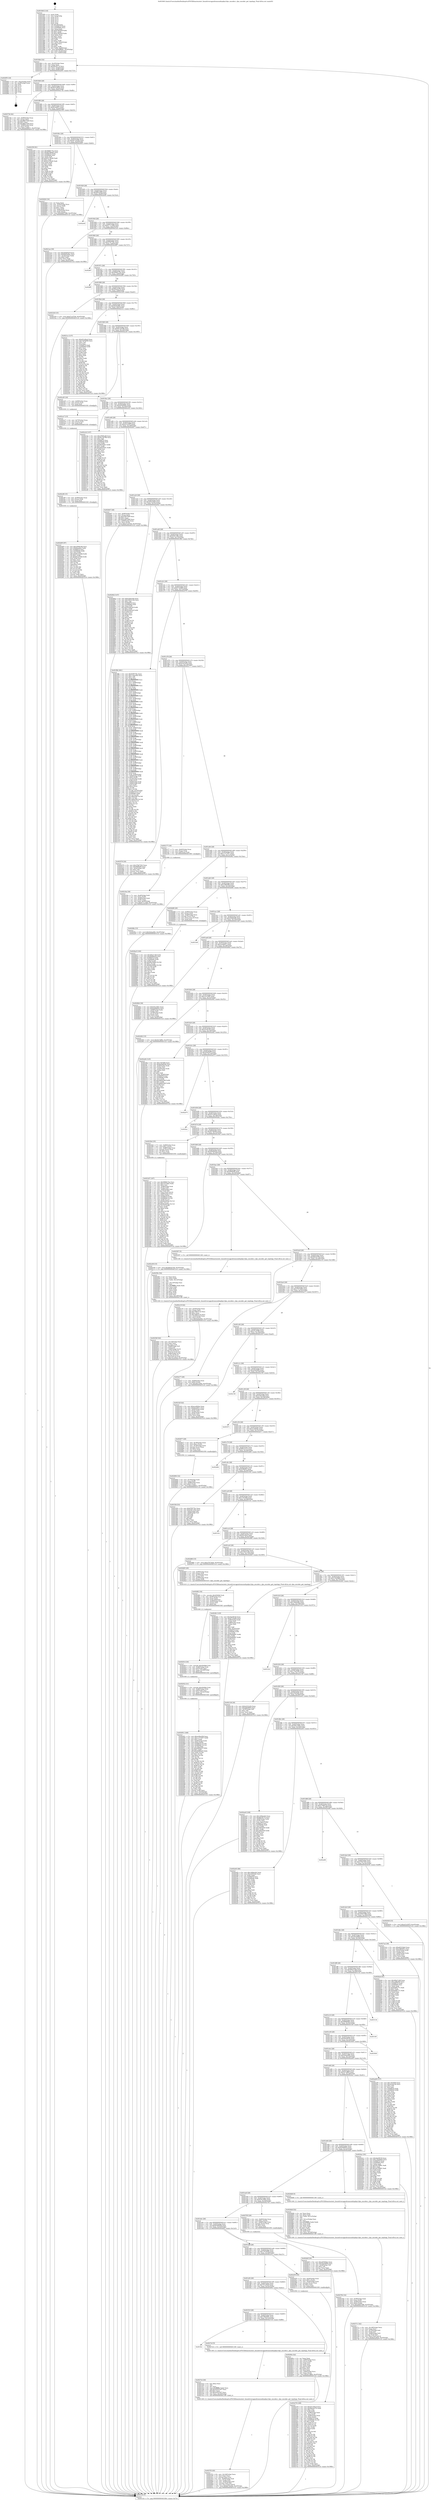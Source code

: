 digraph "0x401840" {
  label = "0x401840 (/mnt/c/Users/mathe/Desktop/tcc/POCII/binaries/extr_linuxdriversgpudrmmsmdispdpu1dpu_encoder.c_dpu_encoder_get_topology_Final-ollvm.out::main(0))"
  labelloc = "t"
  node[shape=record]

  Entry [label="",width=0.3,height=0.3,shape=circle,fillcolor=black,style=filled]
  "0x4018b4" [label="{
     0x4018b4 [32]\l
     | [instrs]\l
     &nbsp;&nbsp;0x4018b4 \<+6\>: mov -0xc0(%rbp),%eax\l
     &nbsp;&nbsp;0x4018ba \<+2\>: mov %eax,%ecx\l
     &nbsp;&nbsp;0x4018bc \<+6\>: sub $0x86c0f174,%ecx\l
     &nbsp;&nbsp;0x4018c2 \<+6\>: mov %eax,-0xd4(%rbp)\l
     &nbsp;&nbsp;0x4018c8 \<+6\>: mov %ecx,-0xd8(%rbp)\l
     &nbsp;&nbsp;0x4018ce \<+6\>: je 0000000000402f55 \<main+0x1715\>\l
  }"]
  "0x402f55" [label="{
     0x402f55 [18]\l
     | [instrs]\l
     &nbsp;&nbsp;0x402f55 \<+3\>: mov -0x2c(%rbp),%eax\l
     &nbsp;&nbsp;0x402f58 \<+4\>: lea -0x28(%rbp),%rsp\l
     &nbsp;&nbsp;0x402f5c \<+1\>: pop %rbx\l
     &nbsp;&nbsp;0x402f5d \<+2\>: pop %r12\l
     &nbsp;&nbsp;0x402f5f \<+2\>: pop %r13\l
     &nbsp;&nbsp;0x402f61 \<+2\>: pop %r14\l
     &nbsp;&nbsp;0x402f63 \<+2\>: pop %r15\l
     &nbsp;&nbsp;0x402f65 \<+1\>: pop %rbp\l
     &nbsp;&nbsp;0x402f66 \<+1\>: ret\l
  }"]
  "0x4018d4" [label="{
     0x4018d4 [28]\l
     | [instrs]\l
     &nbsp;&nbsp;0x4018d4 \<+5\>: jmp 00000000004018d9 \<main+0x99\>\l
     &nbsp;&nbsp;0x4018d9 \<+6\>: mov -0xd4(%rbp),%eax\l
     &nbsp;&nbsp;0x4018df \<+5\>: sub $0x8a51d92b,%eax\l
     &nbsp;&nbsp;0x4018e4 \<+6\>: mov %eax,-0xdc(%rbp)\l
     &nbsp;&nbsp;0x4018ea \<+6\>: je 000000000040273b \<main+0xefb\>\l
  }"]
  Exit [label="",width=0.3,height=0.3,shape=circle,fillcolor=black,style=filled,peripheries=2]
  "0x40273b" [label="{
     0x40273b [42]\l
     | [instrs]\l
     &nbsp;&nbsp;0x40273b \<+4\>: mov -0x68(%rbp),%rax\l
     &nbsp;&nbsp;0x40273f \<+2\>: mov (%rax),%ecx\l
     &nbsp;&nbsp;0x402741 \<+6\>: sub $0xdf62720d,%ecx\l
     &nbsp;&nbsp;0x402747 \<+3\>: add $0x1,%ecx\l
     &nbsp;&nbsp;0x40274a \<+6\>: add $0xdf62720d,%ecx\l
     &nbsp;&nbsp;0x402750 \<+4\>: mov -0x68(%rbp),%rax\l
     &nbsp;&nbsp;0x402754 \<+2\>: mov %ecx,(%rax)\l
     &nbsp;&nbsp;0x402756 \<+10\>: movl $0xcacb6d11,-0xc0(%rbp)\l
     &nbsp;&nbsp;0x402760 \<+5\>: jmp 00000000004031cb \<main+0x198b\>\l
  }"]
  "0x4018f0" [label="{
     0x4018f0 [28]\l
     | [instrs]\l
     &nbsp;&nbsp;0x4018f0 \<+5\>: jmp 00000000004018f5 \<main+0xb5\>\l
     &nbsp;&nbsp;0x4018f5 \<+6\>: mov -0xd4(%rbp),%eax\l
     &nbsp;&nbsp;0x4018fb \<+5\>: sub $0x8c4e6fc1,%eax\l
     &nbsp;&nbsp;0x401900 \<+6\>: mov %eax,-0xe0(%rbp)\l
     &nbsp;&nbsp;0x401906 \<+6\>: je 0000000000402359 \<main+0xb19\>\l
  }"]
  "0x402d05" [label="{
     0x402d05 [97]\l
     | [instrs]\l
     &nbsp;&nbsp;0x402d05 \<+5\>: mov $0xc9560cd8,%ecx\l
     &nbsp;&nbsp;0x402d0a \<+5\>: mov $0xb0a3dce,%edx\l
     &nbsp;&nbsp;0x402d0f \<+7\>: mov 0x406070,%esi\l
     &nbsp;&nbsp;0x402d16 \<+8\>: mov 0x406080,%r8d\l
     &nbsp;&nbsp;0x402d1e \<+3\>: mov %esi,%r9d\l
     &nbsp;&nbsp;0x402d21 \<+7\>: add $0x6512539d,%r9d\l
     &nbsp;&nbsp;0x402d28 \<+4\>: sub $0x1,%r9d\l
     &nbsp;&nbsp;0x402d2c \<+7\>: sub $0x6512539d,%r9d\l
     &nbsp;&nbsp;0x402d33 \<+4\>: imul %r9d,%esi\l
     &nbsp;&nbsp;0x402d37 \<+3\>: and $0x1,%esi\l
     &nbsp;&nbsp;0x402d3a \<+3\>: cmp $0x0,%esi\l
     &nbsp;&nbsp;0x402d3d \<+4\>: sete %r10b\l
     &nbsp;&nbsp;0x402d41 \<+4\>: cmp $0xa,%r8d\l
     &nbsp;&nbsp;0x402d45 \<+4\>: setl %r11b\l
     &nbsp;&nbsp;0x402d49 \<+3\>: mov %r10b,%bl\l
     &nbsp;&nbsp;0x402d4c \<+3\>: and %r11b,%bl\l
     &nbsp;&nbsp;0x402d4f \<+3\>: xor %r11b,%r10b\l
     &nbsp;&nbsp;0x402d52 \<+3\>: or %r10b,%bl\l
     &nbsp;&nbsp;0x402d55 \<+3\>: test $0x1,%bl\l
     &nbsp;&nbsp;0x402d58 \<+3\>: cmovne %edx,%ecx\l
     &nbsp;&nbsp;0x402d5b \<+6\>: mov %ecx,-0xc0(%rbp)\l
     &nbsp;&nbsp;0x402d61 \<+5\>: jmp 00000000004031cb \<main+0x198b\>\l
  }"]
  "0x402359" [label="{
     0x402359 [91]\l
     | [instrs]\l
     &nbsp;&nbsp;0x402359 \<+5\>: mov $0x9898174a,%eax\l
     &nbsp;&nbsp;0x40235e \<+5\>: mov $0xd676bdab,%ecx\l
     &nbsp;&nbsp;0x402363 \<+7\>: mov 0x406070,%edx\l
     &nbsp;&nbsp;0x40236a \<+7\>: mov 0x406080,%esi\l
     &nbsp;&nbsp;0x402371 \<+2\>: mov %edx,%edi\l
     &nbsp;&nbsp;0x402373 \<+6\>: add $0xb3136a40,%edi\l
     &nbsp;&nbsp;0x402379 \<+3\>: sub $0x1,%edi\l
     &nbsp;&nbsp;0x40237c \<+6\>: sub $0xb3136a40,%edi\l
     &nbsp;&nbsp;0x402382 \<+3\>: imul %edi,%edx\l
     &nbsp;&nbsp;0x402385 \<+3\>: and $0x1,%edx\l
     &nbsp;&nbsp;0x402388 \<+3\>: cmp $0x0,%edx\l
     &nbsp;&nbsp;0x40238b \<+4\>: sete %r8b\l
     &nbsp;&nbsp;0x40238f \<+3\>: cmp $0xa,%esi\l
     &nbsp;&nbsp;0x402392 \<+4\>: setl %r9b\l
     &nbsp;&nbsp;0x402396 \<+3\>: mov %r8b,%r10b\l
     &nbsp;&nbsp;0x402399 \<+3\>: and %r9b,%r10b\l
     &nbsp;&nbsp;0x40239c \<+3\>: xor %r9b,%r8b\l
     &nbsp;&nbsp;0x40239f \<+3\>: or %r8b,%r10b\l
     &nbsp;&nbsp;0x4023a2 \<+4\>: test $0x1,%r10b\l
     &nbsp;&nbsp;0x4023a6 \<+3\>: cmovne %ecx,%eax\l
     &nbsp;&nbsp;0x4023a9 \<+6\>: mov %eax,-0xc0(%rbp)\l
     &nbsp;&nbsp;0x4023af \<+5\>: jmp 00000000004031cb \<main+0x198b\>\l
  }"]
  "0x40190c" [label="{
     0x40190c [28]\l
     | [instrs]\l
     &nbsp;&nbsp;0x40190c \<+5\>: jmp 0000000000401911 \<main+0xd1\>\l
     &nbsp;&nbsp;0x401911 \<+6\>: mov -0xd4(%rbp),%eax\l
     &nbsp;&nbsp;0x401917 \<+5\>: sub $0x8e73e42b,%eax\l
     &nbsp;&nbsp;0x40191c \<+6\>: mov %eax,-0xe4(%rbp)\l
     &nbsp;&nbsp;0x401922 \<+6\>: je 0000000000402820 \<main+0xfe0\>\l
  }"]
  "0x402cf6" [label="{
     0x402cf6 [15]\l
     | [instrs]\l
     &nbsp;&nbsp;0x402cf6 \<+4\>: mov -0x58(%rbp),%rax\l
     &nbsp;&nbsp;0x402cfa \<+3\>: mov (%rax),%rax\l
     &nbsp;&nbsp;0x402cfd \<+3\>: mov %rax,%rdi\l
     &nbsp;&nbsp;0x402d00 \<+5\>: call 0000000000401030 \<free@plt\>\l
     | [calls]\l
     &nbsp;&nbsp;0x401030 \{1\} (unknown)\l
  }"]
  "0x402820" [label="{
     0x402820 [34]\l
     | [instrs]\l
     &nbsp;&nbsp;0x402820 \<+2\>: xor %eax,%eax\l
     &nbsp;&nbsp;0x402822 \<+4\>: mov -0x50(%rbp),%rcx\l
     &nbsp;&nbsp;0x402826 \<+2\>: mov (%rcx),%edx\l
     &nbsp;&nbsp;0x402828 \<+3\>: sub $0x1,%eax\l
     &nbsp;&nbsp;0x40282b \<+2\>: sub %eax,%edx\l
     &nbsp;&nbsp;0x40282d \<+4\>: mov -0x50(%rbp),%rcx\l
     &nbsp;&nbsp;0x402831 \<+2\>: mov %edx,(%rcx)\l
     &nbsp;&nbsp;0x402833 \<+10\>: movl $0x29d57586,-0xc0(%rbp)\l
     &nbsp;&nbsp;0x40283d \<+5\>: jmp 00000000004031cb \<main+0x198b\>\l
  }"]
  "0x401928" [label="{
     0x401928 [28]\l
     | [instrs]\l
     &nbsp;&nbsp;0x401928 \<+5\>: jmp 000000000040192d \<main+0xed\>\l
     &nbsp;&nbsp;0x40192d \<+6\>: mov -0xd4(%rbp),%eax\l
     &nbsp;&nbsp;0x401933 \<+5\>: sub $0x8f91ef0d,%eax\l
     &nbsp;&nbsp;0x401938 \<+6\>: mov %eax,-0xe8(%rbp)\l
     &nbsp;&nbsp;0x40193e \<+6\>: je 0000000000402e0d \<main+0x15cd\>\l
  }"]
  "0x402ce7" [label="{
     0x402ce7 [15]\l
     | [instrs]\l
     &nbsp;&nbsp;0x402ce7 \<+4\>: mov -0x70(%rbp),%rax\l
     &nbsp;&nbsp;0x402ceb \<+3\>: mov (%rax),%rax\l
     &nbsp;&nbsp;0x402cee \<+3\>: mov %rax,%rdi\l
     &nbsp;&nbsp;0x402cf1 \<+5\>: call 0000000000401030 \<free@plt\>\l
     | [calls]\l
     &nbsp;&nbsp;0x401030 \{1\} (unknown)\l
  }"]
  "0x402e0d" [label="{
     0x402e0d\l
  }", style=dashed]
  "0x401944" [label="{
     0x401944 [28]\l
     | [instrs]\l
     &nbsp;&nbsp;0x401944 \<+5\>: jmp 0000000000401949 \<main+0x109\>\l
     &nbsp;&nbsp;0x401949 \<+6\>: mov -0xd4(%rbp),%eax\l
     &nbsp;&nbsp;0x40194f \<+5\>: sub $0x977114b8,%eax\l
     &nbsp;&nbsp;0x401954 \<+6\>: mov %eax,-0xec(%rbp)\l
     &nbsp;&nbsp;0x40195a \<+6\>: je 00000000004021ae \<main+0x96e\>\l
  }"]
  "0x402ba5" [label="{
     0x402ba5 [100]\l
     | [instrs]\l
     &nbsp;&nbsp;0x402ba5 \<+5\>: mov $0x484a7cd8,%edx\l
     &nbsp;&nbsp;0x402baa \<+5\>: mov $0xd9490e20,%esi\l
     &nbsp;&nbsp;0x402baf \<+8\>: mov 0x406070,%r8d\l
     &nbsp;&nbsp;0x402bb7 \<+8\>: mov 0x406080,%r9d\l
     &nbsp;&nbsp;0x402bbf \<+3\>: mov %r8d,%r10d\l
     &nbsp;&nbsp;0x402bc2 \<+7\>: add $0x69a308b2,%r10d\l
     &nbsp;&nbsp;0x402bc9 \<+4\>: sub $0x1,%r10d\l
     &nbsp;&nbsp;0x402bcd \<+7\>: sub $0x69a308b2,%r10d\l
     &nbsp;&nbsp;0x402bd4 \<+4\>: imul %r10d,%r8d\l
     &nbsp;&nbsp;0x402bd8 \<+4\>: and $0x1,%r8d\l
     &nbsp;&nbsp;0x402bdc \<+4\>: cmp $0x0,%r8d\l
     &nbsp;&nbsp;0x402be0 \<+4\>: sete %r11b\l
     &nbsp;&nbsp;0x402be4 \<+4\>: cmp $0xa,%r9d\l
     &nbsp;&nbsp;0x402be8 \<+3\>: setl %bl\l
     &nbsp;&nbsp;0x402beb \<+3\>: mov %r11b,%r14b\l
     &nbsp;&nbsp;0x402bee \<+3\>: and %bl,%r14b\l
     &nbsp;&nbsp;0x402bf1 \<+3\>: xor %bl,%r11b\l
     &nbsp;&nbsp;0x402bf4 \<+3\>: or %r11b,%r14b\l
     &nbsp;&nbsp;0x402bf7 \<+4\>: test $0x1,%r14b\l
     &nbsp;&nbsp;0x402bfb \<+3\>: cmovne %esi,%edx\l
     &nbsp;&nbsp;0x402bfe \<+6\>: mov %edx,-0xc0(%rbp)\l
     &nbsp;&nbsp;0x402c04 \<+5\>: jmp 00000000004031cb \<main+0x198b\>\l
  }"]
  "0x4021ae" [label="{
     0x4021ae [30]\l
     | [instrs]\l
     &nbsp;&nbsp;0x4021ae \<+5\>: mov $0xd2b95d7f,%eax\l
     &nbsp;&nbsp;0x4021b3 \<+5\>: mov $0x9e05e96c,%ecx\l
     &nbsp;&nbsp;0x4021b8 \<+3\>: mov -0x34(%rbp),%edx\l
     &nbsp;&nbsp;0x4021bb \<+3\>: cmp $0x0,%edx\l
     &nbsp;&nbsp;0x4021be \<+3\>: cmove %ecx,%eax\l
     &nbsp;&nbsp;0x4021c1 \<+6\>: mov %eax,-0xc0(%rbp)\l
     &nbsp;&nbsp;0x4021c7 \<+5\>: jmp 00000000004031cb \<main+0x198b\>\l
  }"]
  "0x401960" [label="{
     0x401960 [28]\l
     | [instrs]\l
     &nbsp;&nbsp;0x401960 \<+5\>: jmp 0000000000401965 \<main+0x125\>\l
     &nbsp;&nbsp;0x401965 \<+6\>: mov -0xd4(%rbp),%eax\l
     &nbsp;&nbsp;0x40196b \<+5\>: sub $0x97f0776c,%eax\l
     &nbsp;&nbsp;0x401970 \<+6\>: mov %eax,-0xf0(%rbp)\l
     &nbsp;&nbsp;0x401976 \<+6\>: je 0000000000402f67 \<main+0x1727\>\l
  }"]
  "0x402951" [label="{
     0x402951 [169]\l
     | [instrs]\l
     &nbsp;&nbsp;0x402951 \<+5\>: mov $0xec84cd38,%ecx\l
     &nbsp;&nbsp;0x402956 \<+6\>: mov $0xc1377057,%r8d\l
     &nbsp;&nbsp;0x40295c \<+3\>: mov $0x1,%r9b\l
     &nbsp;&nbsp;0x40295f \<+4\>: mov -0x40(%rbp),%rdx\l
     &nbsp;&nbsp;0x402963 \<+6\>: movl $0x0,(%rdx)\l
     &nbsp;&nbsp;0x402969 \<+8\>: mov 0x406070,%r10d\l
     &nbsp;&nbsp;0x402971 \<+8\>: mov 0x406080,%r11d\l
     &nbsp;&nbsp;0x402979 \<+3\>: mov %r10d,%ebx\l
     &nbsp;&nbsp;0x40297c \<+6\>: sub $0xeb6fda25,%ebx\l
     &nbsp;&nbsp;0x402982 \<+3\>: sub $0x1,%ebx\l
     &nbsp;&nbsp;0x402985 \<+6\>: add $0xeb6fda25,%ebx\l
     &nbsp;&nbsp;0x40298b \<+4\>: imul %ebx,%r10d\l
     &nbsp;&nbsp;0x40298f \<+4\>: and $0x1,%r10d\l
     &nbsp;&nbsp;0x402993 \<+4\>: cmp $0x0,%r10d\l
     &nbsp;&nbsp;0x402997 \<+4\>: sete %r14b\l
     &nbsp;&nbsp;0x40299b \<+4\>: cmp $0xa,%r11d\l
     &nbsp;&nbsp;0x40299f \<+4\>: setl %r15b\l
     &nbsp;&nbsp;0x4029a3 \<+3\>: mov %r14b,%r12b\l
     &nbsp;&nbsp;0x4029a6 \<+4\>: xor $0xff,%r12b\l
     &nbsp;&nbsp;0x4029aa \<+3\>: mov %r15b,%r13b\l
     &nbsp;&nbsp;0x4029ad \<+4\>: xor $0xff,%r13b\l
     &nbsp;&nbsp;0x4029b1 \<+4\>: xor $0x1,%r9b\l
     &nbsp;&nbsp;0x4029b5 \<+3\>: mov %r12b,%dl\l
     &nbsp;&nbsp;0x4029b8 \<+3\>: and $0xff,%dl\l
     &nbsp;&nbsp;0x4029bb \<+3\>: and %r9b,%r14b\l
     &nbsp;&nbsp;0x4029be \<+3\>: mov %r13b,%sil\l
     &nbsp;&nbsp;0x4029c1 \<+4\>: and $0xff,%sil\l
     &nbsp;&nbsp;0x4029c5 \<+3\>: and %r9b,%r15b\l
     &nbsp;&nbsp;0x4029c8 \<+3\>: or %r14b,%dl\l
     &nbsp;&nbsp;0x4029cb \<+3\>: or %r15b,%sil\l
     &nbsp;&nbsp;0x4029ce \<+3\>: xor %sil,%dl\l
     &nbsp;&nbsp;0x4029d1 \<+3\>: or %r13b,%r12b\l
     &nbsp;&nbsp;0x4029d4 \<+4\>: xor $0xff,%r12b\l
     &nbsp;&nbsp;0x4029d8 \<+4\>: or $0x1,%r9b\l
     &nbsp;&nbsp;0x4029dc \<+3\>: and %r9b,%r12b\l
     &nbsp;&nbsp;0x4029df \<+3\>: or %r12b,%dl\l
     &nbsp;&nbsp;0x4029e2 \<+3\>: test $0x1,%dl\l
     &nbsp;&nbsp;0x4029e5 \<+4\>: cmovne %r8d,%ecx\l
     &nbsp;&nbsp;0x4029e9 \<+6\>: mov %ecx,-0xc0(%rbp)\l
     &nbsp;&nbsp;0x4029ef \<+6\>: mov %eax,-0x1e0(%rbp)\l
     &nbsp;&nbsp;0x4029f5 \<+5\>: jmp 00000000004031cb \<main+0x198b\>\l
  }"]
  "0x402f67" [label="{
     0x402f67\l
  }", style=dashed]
  "0x40197c" [label="{
     0x40197c [28]\l
     | [instrs]\l
     &nbsp;&nbsp;0x40197c \<+5\>: jmp 0000000000401981 \<main+0x141\>\l
     &nbsp;&nbsp;0x401981 \<+6\>: mov -0xd4(%rbp),%eax\l
     &nbsp;&nbsp;0x401987 \<+5\>: sub $0x9898174a,%eax\l
     &nbsp;&nbsp;0x40198c \<+6\>: mov %eax,-0xf4(%rbp)\l
     &nbsp;&nbsp;0x401992 \<+6\>: je 0000000000402ff5 \<main+0x17b5\>\l
  }"]
  "0x402932" [label="{
     0x402932 [31]\l
     | [instrs]\l
     &nbsp;&nbsp;0x402932 \<+10\>: movabs $0x4040ba,%rdi\l
     &nbsp;&nbsp;0x40293c \<+4\>: mov -0x48(%rbp),%rdx\l
     &nbsp;&nbsp;0x402940 \<+4\>: mov 0x8(%rdx),%rsi\l
     &nbsp;&nbsp;0x402944 \<+6\>: mov %eax,-0x1dc(%rbp)\l
     &nbsp;&nbsp;0x40294a \<+2\>: mov $0x0,%al\l
     &nbsp;&nbsp;0x40294c \<+5\>: call 0000000000401040 \<printf@plt\>\l
     | [calls]\l
     &nbsp;&nbsp;0x401040 \{1\} (unknown)\l
  }"]
  "0x402ff5" [label="{
     0x402ff5\l
  }", style=dashed]
  "0x401998" [label="{
     0x401998 [28]\l
     | [instrs]\l
     &nbsp;&nbsp;0x401998 \<+5\>: jmp 000000000040199d \<main+0x15d\>\l
     &nbsp;&nbsp;0x40199d \<+6\>: mov -0xd4(%rbp),%eax\l
     &nbsp;&nbsp;0x4019a3 \<+5\>: sub $0x98a4a37d,%eax\l
     &nbsp;&nbsp;0x4019a8 \<+6\>: mov %eax,-0xf8(%rbp)\l
     &nbsp;&nbsp;0x4019ae \<+6\>: je 0000000000402320 \<main+0xae0\>\l
  }"]
  "0x402914" [label="{
     0x402914 [30]\l
     | [instrs]\l
     &nbsp;&nbsp;0x402914 \<+10\>: movabs $0x4040b6,%rdi\l
     &nbsp;&nbsp;0x40291e \<+4\>: mov -0x48(%rbp),%rdx\l
     &nbsp;&nbsp;0x402922 \<+3\>: mov 0x4(%rdx),%esi\l
     &nbsp;&nbsp;0x402925 \<+6\>: mov %eax,-0x1d8(%rbp)\l
     &nbsp;&nbsp;0x40292b \<+2\>: mov $0x0,%al\l
     &nbsp;&nbsp;0x40292d \<+5\>: call 0000000000401040 \<printf@plt\>\l
     | [calls]\l
     &nbsp;&nbsp;0x401040 \{1\} (unknown)\l
  }"]
  "0x402320" [label="{
     0x402320 [15]\l
     | [instrs]\l
     &nbsp;&nbsp;0x402320 \<+10\>: movl $0xe7cc47d4,-0xc0(%rbp)\l
     &nbsp;&nbsp;0x40232a \<+5\>: jmp 00000000004031cb \<main+0x198b\>\l
  }"]
  "0x4019b4" [label="{
     0x4019b4 [28]\l
     | [instrs]\l
     &nbsp;&nbsp;0x4019b4 \<+5\>: jmp 00000000004019b9 \<main+0x179\>\l
     &nbsp;&nbsp;0x4019b9 \<+6\>: mov -0xd4(%rbp),%eax\l
     &nbsp;&nbsp;0x4019bf \<+5\>: sub $0x9e05e96c,%eax\l
     &nbsp;&nbsp;0x4019c4 \<+6\>: mov %eax,-0xfc(%rbp)\l
     &nbsp;&nbsp;0x4019ca \<+6\>: je 00000000004021cc \<main+0x98c\>\l
  }"]
  "0x4028f2" [label="{
     0x4028f2 [34]\l
     | [instrs]\l
     &nbsp;&nbsp;0x4028f2 \<+10\>: movabs $0x4040b6,%rdi\l
     &nbsp;&nbsp;0x4028fc \<+4\>: mov -0x48(%rbp),%rsi\l
     &nbsp;&nbsp;0x402900 \<+3\>: mov %rax,(%rsi)\l
     &nbsp;&nbsp;0x402903 \<+4\>: mov %rdx,0x8(%rsi)\l
     &nbsp;&nbsp;0x402907 \<+4\>: mov -0x48(%rbp),%rax\l
     &nbsp;&nbsp;0x40290b \<+2\>: mov (%rax),%esi\l
     &nbsp;&nbsp;0x40290d \<+2\>: mov $0x0,%al\l
     &nbsp;&nbsp;0x40290f \<+5\>: call 0000000000401040 \<printf@plt\>\l
     | [calls]\l
     &nbsp;&nbsp;0x401040 \{1\} (unknown)\l
  }"]
  "0x4021cc" [label="{
     0x4021cc [137]\l
     | [instrs]\l
     &nbsp;&nbsp;0x4021cc \<+5\>: mov $0xd31cbbcd,%eax\l
     &nbsp;&nbsp;0x4021d1 \<+5\>: mov $0x72f7b958,%ecx\l
     &nbsp;&nbsp;0x4021d6 \<+2\>: mov $0x1,%dl\l
     &nbsp;&nbsp;0x4021d8 \<+2\>: xor %esi,%esi\l
     &nbsp;&nbsp;0x4021da \<+7\>: mov 0x406070,%edi\l
     &nbsp;&nbsp;0x4021e1 \<+8\>: mov 0x406080,%r8d\l
     &nbsp;&nbsp;0x4021e9 \<+3\>: sub $0x1,%esi\l
     &nbsp;&nbsp;0x4021ec \<+3\>: mov %edi,%r9d\l
     &nbsp;&nbsp;0x4021ef \<+3\>: add %esi,%r9d\l
     &nbsp;&nbsp;0x4021f2 \<+4\>: imul %r9d,%edi\l
     &nbsp;&nbsp;0x4021f6 \<+3\>: and $0x1,%edi\l
     &nbsp;&nbsp;0x4021f9 \<+3\>: cmp $0x0,%edi\l
     &nbsp;&nbsp;0x4021fc \<+4\>: sete %r10b\l
     &nbsp;&nbsp;0x402200 \<+4\>: cmp $0xa,%r8d\l
     &nbsp;&nbsp;0x402204 \<+4\>: setl %r11b\l
     &nbsp;&nbsp;0x402208 \<+3\>: mov %r10b,%bl\l
     &nbsp;&nbsp;0x40220b \<+3\>: xor $0xff,%bl\l
     &nbsp;&nbsp;0x40220e \<+3\>: mov %r11b,%r14b\l
     &nbsp;&nbsp;0x402211 \<+4\>: xor $0xff,%r14b\l
     &nbsp;&nbsp;0x402215 \<+3\>: xor $0x0,%dl\l
     &nbsp;&nbsp;0x402218 \<+3\>: mov %bl,%r15b\l
     &nbsp;&nbsp;0x40221b \<+4\>: and $0x0,%r15b\l
     &nbsp;&nbsp;0x40221f \<+3\>: and %dl,%r10b\l
     &nbsp;&nbsp;0x402222 \<+3\>: mov %r14b,%r12b\l
     &nbsp;&nbsp;0x402225 \<+4\>: and $0x0,%r12b\l
     &nbsp;&nbsp;0x402229 \<+3\>: and %dl,%r11b\l
     &nbsp;&nbsp;0x40222c \<+3\>: or %r10b,%r15b\l
     &nbsp;&nbsp;0x40222f \<+3\>: or %r11b,%r12b\l
     &nbsp;&nbsp;0x402232 \<+3\>: xor %r12b,%r15b\l
     &nbsp;&nbsp;0x402235 \<+3\>: or %r14b,%bl\l
     &nbsp;&nbsp;0x402238 \<+3\>: xor $0xff,%bl\l
     &nbsp;&nbsp;0x40223b \<+3\>: or $0x0,%dl\l
     &nbsp;&nbsp;0x40223e \<+2\>: and %dl,%bl\l
     &nbsp;&nbsp;0x402240 \<+3\>: or %bl,%r15b\l
     &nbsp;&nbsp;0x402243 \<+4\>: test $0x1,%r15b\l
     &nbsp;&nbsp;0x402247 \<+3\>: cmovne %ecx,%eax\l
     &nbsp;&nbsp;0x40224a \<+6\>: mov %eax,-0xc0(%rbp)\l
     &nbsp;&nbsp;0x402250 \<+5\>: jmp 00000000004031cb \<main+0x198b\>\l
  }"]
  "0x4019d0" [label="{
     0x4019d0 [28]\l
     | [instrs]\l
     &nbsp;&nbsp;0x4019d0 \<+5\>: jmp 00000000004019d5 \<main+0x195\>\l
     &nbsp;&nbsp;0x4019d5 \<+6\>: mov -0xd4(%rbp),%eax\l
     &nbsp;&nbsp;0x4019db \<+5\>: sub $0x9e12b798,%eax\l
     &nbsp;&nbsp;0x4019e0 \<+6\>: mov %eax,-0x100(%rbp)\l
     &nbsp;&nbsp;0x4019e6 \<+6\>: je 0000000000402cd5 \<main+0x1495\>\l
  }"]
  "0x4027f3" [label="{
     0x4027f3 [45]\l
     | [instrs]\l
     &nbsp;&nbsp;0x4027f3 \<+6\>: mov -0x1d4(%rbp),%ecx\l
     &nbsp;&nbsp;0x4027f9 \<+3\>: imul %eax,%ecx\l
     &nbsp;&nbsp;0x4027fc \<+3\>: movslq %ecx,%rsi\l
     &nbsp;&nbsp;0x4027ff \<+4\>: mov -0x58(%rbp),%rdi\l
     &nbsp;&nbsp;0x402803 \<+3\>: mov (%rdi),%rdi\l
     &nbsp;&nbsp;0x402806 \<+4\>: mov -0x50(%rbp),%r8\l
     &nbsp;&nbsp;0x40280a \<+3\>: movslq (%r8),%r8\l
     &nbsp;&nbsp;0x40280d \<+4\>: mov %rsi,(%rdi,%r8,8)\l
     &nbsp;&nbsp;0x402811 \<+10\>: movl $0x8e73e42b,-0xc0(%rbp)\l
     &nbsp;&nbsp;0x40281b \<+5\>: jmp 00000000004031cb \<main+0x198b\>\l
  }"]
  "0x402cd5" [label="{
     0x402cd5 [18]\l
     | [instrs]\l
     &nbsp;&nbsp;0x402cd5 \<+7\>: mov -0x98(%rbp),%rax\l
     &nbsp;&nbsp;0x402cdc \<+3\>: mov (%rax),%rax\l
     &nbsp;&nbsp;0x402cdf \<+3\>: mov %rax,%rdi\l
     &nbsp;&nbsp;0x402ce2 \<+5\>: call 0000000000401030 \<free@plt\>\l
     | [calls]\l
     &nbsp;&nbsp;0x401030 \{1\} (unknown)\l
  }"]
  "0x4019ec" [label="{
     0x4019ec [28]\l
     | [instrs]\l
     &nbsp;&nbsp;0x4019ec \<+5\>: jmp 00000000004019f1 \<main+0x1b1\>\l
     &nbsp;&nbsp;0x4019f1 \<+6\>: mov -0xd4(%rbp),%eax\l
     &nbsp;&nbsp;0x4019f7 \<+5\>: sub $0xa00484dc,%eax\l
     &nbsp;&nbsp;0x4019fc \<+6\>: mov %eax,-0x104(%rbp)\l
     &nbsp;&nbsp;0x401a02 \<+6\>: je 0000000000402c42 \<main+0x1402\>\l
  }"]
  "0x4027cb" [label="{
     0x4027cb [40]\l
     | [instrs]\l
     &nbsp;&nbsp;0x4027cb \<+5\>: mov $0x2,%ecx\l
     &nbsp;&nbsp;0x4027d0 \<+1\>: cltd\l
     &nbsp;&nbsp;0x4027d1 \<+2\>: idiv %ecx\l
     &nbsp;&nbsp;0x4027d3 \<+6\>: imul $0xfffffffe,%edx,%ecx\l
     &nbsp;&nbsp;0x4027d9 \<+6\>: add $0x43032307,%ecx\l
     &nbsp;&nbsp;0x4027df \<+3\>: add $0x1,%ecx\l
     &nbsp;&nbsp;0x4027e2 \<+6\>: sub $0x43032307,%ecx\l
     &nbsp;&nbsp;0x4027e8 \<+6\>: mov %ecx,-0x1d4(%rbp)\l
     &nbsp;&nbsp;0x4027ee \<+5\>: call 0000000000401160 \<next_i\>\l
     | [calls]\l
     &nbsp;&nbsp;0x401160 \{1\} (/mnt/c/Users/mathe/Desktop/tcc/POCII/binaries/extr_linuxdriversgpudrmmsmdispdpu1dpu_encoder.c_dpu_encoder_get_topology_Final-ollvm.out::next_i)\l
  }"]
  "0x402c42" [label="{
     0x402c42 [147]\l
     | [instrs]\l
     &nbsp;&nbsp;0x402c42 \<+5\>: mov $0xc9560cd8,%eax\l
     &nbsp;&nbsp;0x402c47 \<+5\>: mov $0x9e12b798,%ecx\l
     &nbsp;&nbsp;0x402c4c \<+2\>: mov $0x1,%dl\l
     &nbsp;&nbsp;0x402c4e \<+7\>: mov 0x406070,%esi\l
     &nbsp;&nbsp;0x402c55 \<+7\>: mov 0x406080,%edi\l
     &nbsp;&nbsp;0x402c5c \<+3\>: mov %esi,%r8d\l
     &nbsp;&nbsp;0x402c5f \<+7\>: sub $0x20035201,%r8d\l
     &nbsp;&nbsp;0x402c66 \<+4\>: sub $0x1,%r8d\l
     &nbsp;&nbsp;0x402c6a \<+7\>: add $0x20035201,%r8d\l
     &nbsp;&nbsp;0x402c71 \<+4\>: imul %r8d,%esi\l
     &nbsp;&nbsp;0x402c75 \<+3\>: and $0x1,%esi\l
     &nbsp;&nbsp;0x402c78 \<+3\>: cmp $0x0,%esi\l
     &nbsp;&nbsp;0x402c7b \<+4\>: sete %r9b\l
     &nbsp;&nbsp;0x402c7f \<+3\>: cmp $0xa,%edi\l
     &nbsp;&nbsp;0x402c82 \<+4\>: setl %r10b\l
     &nbsp;&nbsp;0x402c86 \<+3\>: mov %r9b,%r11b\l
     &nbsp;&nbsp;0x402c89 \<+4\>: xor $0xff,%r11b\l
     &nbsp;&nbsp;0x402c8d \<+3\>: mov %r10b,%bl\l
     &nbsp;&nbsp;0x402c90 \<+3\>: xor $0xff,%bl\l
     &nbsp;&nbsp;0x402c93 \<+3\>: xor $0x1,%dl\l
     &nbsp;&nbsp;0x402c96 \<+3\>: mov %r11b,%r14b\l
     &nbsp;&nbsp;0x402c99 \<+4\>: and $0xff,%r14b\l
     &nbsp;&nbsp;0x402c9d \<+3\>: and %dl,%r9b\l
     &nbsp;&nbsp;0x402ca0 \<+3\>: mov %bl,%r15b\l
     &nbsp;&nbsp;0x402ca3 \<+4\>: and $0xff,%r15b\l
     &nbsp;&nbsp;0x402ca7 \<+3\>: and %dl,%r10b\l
     &nbsp;&nbsp;0x402caa \<+3\>: or %r9b,%r14b\l
     &nbsp;&nbsp;0x402cad \<+3\>: or %r10b,%r15b\l
     &nbsp;&nbsp;0x402cb0 \<+3\>: xor %r15b,%r14b\l
     &nbsp;&nbsp;0x402cb3 \<+3\>: or %bl,%r11b\l
     &nbsp;&nbsp;0x402cb6 \<+4\>: xor $0xff,%r11b\l
     &nbsp;&nbsp;0x402cba \<+3\>: or $0x1,%dl\l
     &nbsp;&nbsp;0x402cbd \<+3\>: and %dl,%r11b\l
     &nbsp;&nbsp;0x402cc0 \<+3\>: or %r11b,%r14b\l
     &nbsp;&nbsp;0x402cc3 \<+4\>: test $0x1,%r14b\l
     &nbsp;&nbsp;0x402cc7 \<+3\>: cmovne %ecx,%eax\l
     &nbsp;&nbsp;0x402cca \<+6\>: mov %eax,-0xc0(%rbp)\l
     &nbsp;&nbsp;0x402cd0 \<+5\>: jmp 00000000004031cb \<main+0x198b\>\l
  }"]
  "0x401a08" [label="{
     0x401a08 [28]\l
     | [instrs]\l
     &nbsp;&nbsp;0x401a08 \<+5\>: jmp 0000000000401a0d \<main+0x1cd\>\l
     &nbsp;&nbsp;0x401a0d \<+6\>: mov -0xd4(%rbp),%eax\l
     &nbsp;&nbsp;0x401a13 \<+5\>: sub $0xa514397f,%eax\l
     &nbsp;&nbsp;0x401a18 \<+6\>: mov %eax,-0x108(%rbp)\l
     &nbsp;&nbsp;0x401a1e \<+6\>: je 0000000000402647 \<main+0xe07\>\l
  }"]
  "0x401f2c" [label="{
     0x401f2c\l
  }", style=dashed]
  "0x402647" [label="{
     0x402647 [48]\l
     | [instrs]\l
     &nbsp;&nbsp;0x402647 \<+7\>: mov -0x90(%rbp),%rax\l
     &nbsp;&nbsp;0x40264e \<+2\>: mov (%rax),%ecx\l
     &nbsp;&nbsp;0x402650 \<+6\>: sub $0x43f07b69,%ecx\l
     &nbsp;&nbsp;0x402656 \<+3\>: add $0x1,%ecx\l
     &nbsp;&nbsp;0x402659 \<+6\>: add $0x43f07b69,%ecx\l
     &nbsp;&nbsp;0x40265f \<+7\>: mov -0x90(%rbp),%rax\l
     &nbsp;&nbsp;0x402666 \<+2\>: mov %ecx,(%rax)\l
     &nbsp;&nbsp;0x402668 \<+10\>: movl $0xe7cc47d4,-0xc0(%rbp)\l
     &nbsp;&nbsp;0x402672 \<+5\>: jmp 00000000004031cb \<main+0x198b\>\l
  }"]
  "0x401a24" [label="{
     0x401a24 [28]\l
     | [instrs]\l
     &nbsp;&nbsp;0x401a24 \<+5\>: jmp 0000000000401a29 \<main+0x1e9\>\l
     &nbsp;&nbsp;0x401a29 \<+6\>: mov -0xd4(%rbp),%eax\l
     &nbsp;&nbsp;0x401a2f \<+5\>: sub $0xa8323de0,%eax\l
     &nbsp;&nbsp;0x401a34 \<+6\>: mov %eax,-0x10c(%rbp)\l
     &nbsp;&nbsp;0x401a3a \<+6\>: je 0000000000402842 \<main+0x1002\>\l
  }"]
  "0x4027c6" [label="{
     0x4027c6 [5]\l
     | [instrs]\l
     &nbsp;&nbsp;0x4027c6 \<+5\>: call 0000000000401160 \<next_i\>\l
     | [calls]\l
     &nbsp;&nbsp;0x401160 \{1\} (/mnt/c/Users/mathe/Desktop/tcc/POCII/binaries/extr_linuxdriversgpudrmmsmdispdpu1dpu_encoder.c_dpu_encoder_get_topology_Final-ollvm.out::next_i)\l
  }"]
  "0x402842" [label="{
     0x402842 [147]\l
     | [instrs]\l
     &nbsp;&nbsp;0x402842 \<+5\>: mov $0xec84cd38,%eax\l
     &nbsp;&nbsp;0x402847 \<+5\>: mov $0x10931194,%ecx\l
     &nbsp;&nbsp;0x40284c \<+2\>: mov $0x1,%dl\l
     &nbsp;&nbsp;0x40284e \<+7\>: mov 0x406070,%esi\l
     &nbsp;&nbsp;0x402855 \<+7\>: mov 0x406080,%edi\l
     &nbsp;&nbsp;0x40285c \<+3\>: mov %esi,%r8d\l
     &nbsp;&nbsp;0x40285f \<+7\>: add $0x91ba6ca9,%r8d\l
     &nbsp;&nbsp;0x402866 \<+4\>: sub $0x1,%r8d\l
     &nbsp;&nbsp;0x40286a \<+7\>: sub $0x91ba6ca9,%r8d\l
     &nbsp;&nbsp;0x402871 \<+4\>: imul %r8d,%esi\l
     &nbsp;&nbsp;0x402875 \<+3\>: and $0x1,%esi\l
     &nbsp;&nbsp;0x402878 \<+3\>: cmp $0x0,%esi\l
     &nbsp;&nbsp;0x40287b \<+4\>: sete %r9b\l
     &nbsp;&nbsp;0x40287f \<+3\>: cmp $0xa,%edi\l
     &nbsp;&nbsp;0x402882 \<+4\>: setl %r10b\l
     &nbsp;&nbsp;0x402886 \<+3\>: mov %r9b,%r11b\l
     &nbsp;&nbsp;0x402889 \<+4\>: xor $0xff,%r11b\l
     &nbsp;&nbsp;0x40288d \<+3\>: mov %r10b,%bl\l
     &nbsp;&nbsp;0x402890 \<+3\>: xor $0xff,%bl\l
     &nbsp;&nbsp;0x402893 \<+3\>: xor $0x0,%dl\l
     &nbsp;&nbsp;0x402896 \<+3\>: mov %r11b,%r14b\l
     &nbsp;&nbsp;0x402899 \<+4\>: and $0x0,%r14b\l
     &nbsp;&nbsp;0x40289d \<+3\>: and %dl,%r9b\l
     &nbsp;&nbsp;0x4028a0 \<+3\>: mov %bl,%r15b\l
     &nbsp;&nbsp;0x4028a3 \<+4\>: and $0x0,%r15b\l
     &nbsp;&nbsp;0x4028a7 \<+3\>: and %dl,%r10b\l
     &nbsp;&nbsp;0x4028aa \<+3\>: or %r9b,%r14b\l
     &nbsp;&nbsp;0x4028ad \<+3\>: or %r10b,%r15b\l
     &nbsp;&nbsp;0x4028b0 \<+3\>: xor %r15b,%r14b\l
     &nbsp;&nbsp;0x4028b3 \<+3\>: or %bl,%r11b\l
     &nbsp;&nbsp;0x4028b6 \<+4\>: xor $0xff,%r11b\l
     &nbsp;&nbsp;0x4028ba \<+3\>: or $0x0,%dl\l
     &nbsp;&nbsp;0x4028bd \<+3\>: and %dl,%r11b\l
     &nbsp;&nbsp;0x4028c0 \<+3\>: or %r11b,%r14b\l
     &nbsp;&nbsp;0x4028c3 \<+4\>: test $0x1,%r14b\l
     &nbsp;&nbsp;0x4028c7 \<+3\>: cmovne %ecx,%eax\l
     &nbsp;&nbsp;0x4028ca \<+6\>: mov %eax,-0xc0(%rbp)\l
     &nbsp;&nbsp;0x4028d0 \<+5\>: jmp 00000000004031cb \<main+0x198b\>\l
  }"]
  "0x401a40" [label="{
     0x401a40 [28]\l
     | [instrs]\l
     &nbsp;&nbsp;0x401a40 \<+5\>: jmp 0000000000401a45 \<main+0x205\>\l
     &nbsp;&nbsp;0x401a45 \<+6\>: mov -0xd4(%rbp),%eax\l
     &nbsp;&nbsp;0x401a4b \<+5\>: sub $0xb4911fde,%eax\l
     &nbsp;&nbsp;0x401a50 \<+6\>: mov %eax,-0x110(%rbp)\l
     &nbsp;&nbsp;0x401a56 \<+6\>: je 0000000000401f6b \<main+0x72b\>\l
  }"]
  "0x402782" [label="{
     0x402782 [32]\l
     | [instrs]\l
     &nbsp;&nbsp;0x402782 \<+4\>: mov -0x58(%rbp),%rdi\l
     &nbsp;&nbsp;0x402786 \<+3\>: mov %rax,(%rdi)\l
     &nbsp;&nbsp;0x402789 \<+4\>: mov -0x50(%rbp),%rax\l
     &nbsp;&nbsp;0x40278d \<+6\>: movl $0x0,(%rax)\l
     &nbsp;&nbsp;0x402793 \<+10\>: movl $0x29d57586,-0xc0(%rbp)\l
     &nbsp;&nbsp;0x40279d \<+5\>: jmp 00000000004031cb \<main+0x198b\>\l
  }"]
  "0x401f6b" [label="{
     0x401f6b [461]\l
     | [instrs]\l
     &nbsp;&nbsp;0x401f6b \<+5\>: mov $0x97f0776c,%eax\l
     &nbsp;&nbsp;0x401f70 \<+5\>: mov $0x17ba5392,%ecx\l
     &nbsp;&nbsp;0x401f75 \<+2\>: mov $0x1,%dl\l
     &nbsp;&nbsp;0x401f77 \<+3\>: mov %rsp,%rsi\l
     &nbsp;&nbsp;0x401f7a \<+4\>: add $0xfffffffffffffff0,%rsi\l
     &nbsp;&nbsp;0x401f7e \<+3\>: mov %rsi,%rsp\l
     &nbsp;&nbsp;0x401f81 \<+7\>: mov %rsi,-0xb8(%rbp)\l
     &nbsp;&nbsp;0x401f88 \<+3\>: mov %rsp,%rsi\l
     &nbsp;&nbsp;0x401f8b \<+4\>: add $0xfffffffffffffff0,%rsi\l
     &nbsp;&nbsp;0x401f8f \<+3\>: mov %rsi,%rsp\l
     &nbsp;&nbsp;0x401f92 \<+3\>: mov %rsp,%rdi\l
     &nbsp;&nbsp;0x401f95 \<+4\>: add $0xfffffffffffffff0,%rdi\l
     &nbsp;&nbsp;0x401f99 \<+3\>: mov %rdi,%rsp\l
     &nbsp;&nbsp;0x401f9c \<+7\>: mov %rdi,-0xb0(%rbp)\l
     &nbsp;&nbsp;0x401fa3 \<+3\>: mov %rsp,%rdi\l
     &nbsp;&nbsp;0x401fa6 \<+4\>: add $0xfffffffffffffff0,%rdi\l
     &nbsp;&nbsp;0x401faa \<+3\>: mov %rdi,%rsp\l
     &nbsp;&nbsp;0x401fad \<+7\>: mov %rdi,-0xa8(%rbp)\l
     &nbsp;&nbsp;0x401fb4 \<+3\>: mov %rsp,%rdi\l
     &nbsp;&nbsp;0x401fb7 \<+4\>: add $0xfffffffffffffff0,%rdi\l
     &nbsp;&nbsp;0x401fbb \<+3\>: mov %rdi,%rsp\l
     &nbsp;&nbsp;0x401fbe \<+7\>: mov %rdi,-0xa0(%rbp)\l
     &nbsp;&nbsp;0x401fc5 \<+3\>: mov %rsp,%rdi\l
     &nbsp;&nbsp;0x401fc8 \<+4\>: add $0xfffffffffffffff0,%rdi\l
     &nbsp;&nbsp;0x401fcc \<+3\>: mov %rdi,%rsp\l
     &nbsp;&nbsp;0x401fcf \<+7\>: mov %rdi,-0x98(%rbp)\l
     &nbsp;&nbsp;0x401fd6 \<+3\>: mov %rsp,%rdi\l
     &nbsp;&nbsp;0x401fd9 \<+4\>: add $0xfffffffffffffff0,%rdi\l
     &nbsp;&nbsp;0x401fdd \<+3\>: mov %rdi,%rsp\l
     &nbsp;&nbsp;0x401fe0 \<+7\>: mov %rdi,-0x90(%rbp)\l
     &nbsp;&nbsp;0x401fe7 \<+3\>: mov %rsp,%rdi\l
     &nbsp;&nbsp;0x401fea \<+4\>: add $0xfffffffffffffff0,%rdi\l
     &nbsp;&nbsp;0x401fee \<+3\>: mov %rdi,%rsp\l
     &nbsp;&nbsp;0x401ff1 \<+7\>: mov %rdi,-0x88(%rbp)\l
     &nbsp;&nbsp;0x401ff8 \<+3\>: mov %rsp,%rdi\l
     &nbsp;&nbsp;0x401ffb \<+4\>: add $0xfffffffffffffff0,%rdi\l
     &nbsp;&nbsp;0x401fff \<+3\>: mov %rdi,%rsp\l
     &nbsp;&nbsp;0x402002 \<+4\>: mov %rdi,-0x80(%rbp)\l
     &nbsp;&nbsp;0x402006 \<+3\>: mov %rsp,%rdi\l
     &nbsp;&nbsp;0x402009 \<+4\>: add $0xfffffffffffffff0,%rdi\l
     &nbsp;&nbsp;0x40200d \<+3\>: mov %rdi,%rsp\l
     &nbsp;&nbsp;0x402010 \<+4\>: mov %rdi,-0x78(%rbp)\l
     &nbsp;&nbsp;0x402014 \<+3\>: mov %rsp,%rdi\l
     &nbsp;&nbsp;0x402017 \<+4\>: add $0xfffffffffffffff0,%rdi\l
     &nbsp;&nbsp;0x40201b \<+3\>: mov %rdi,%rsp\l
     &nbsp;&nbsp;0x40201e \<+4\>: mov %rdi,-0x70(%rbp)\l
     &nbsp;&nbsp;0x402022 \<+3\>: mov %rsp,%rdi\l
     &nbsp;&nbsp;0x402025 \<+4\>: add $0xfffffffffffffff0,%rdi\l
     &nbsp;&nbsp;0x402029 \<+3\>: mov %rdi,%rsp\l
     &nbsp;&nbsp;0x40202c \<+4\>: mov %rdi,-0x68(%rbp)\l
     &nbsp;&nbsp;0x402030 \<+3\>: mov %rsp,%rdi\l
     &nbsp;&nbsp;0x402033 \<+4\>: add $0xfffffffffffffff0,%rdi\l
     &nbsp;&nbsp;0x402037 \<+3\>: mov %rdi,%rsp\l
     &nbsp;&nbsp;0x40203a \<+4\>: mov %rdi,-0x60(%rbp)\l
     &nbsp;&nbsp;0x40203e \<+3\>: mov %rsp,%rdi\l
     &nbsp;&nbsp;0x402041 \<+4\>: add $0xfffffffffffffff0,%rdi\l
     &nbsp;&nbsp;0x402045 \<+3\>: mov %rdi,%rsp\l
     &nbsp;&nbsp;0x402048 \<+4\>: mov %rdi,-0x58(%rbp)\l
     &nbsp;&nbsp;0x40204c \<+3\>: mov %rsp,%rdi\l
     &nbsp;&nbsp;0x40204f \<+4\>: add $0xfffffffffffffff0,%rdi\l
     &nbsp;&nbsp;0x402053 \<+3\>: mov %rdi,%rsp\l
     &nbsp;&nbsp;0x402056 \<+4\>: mov %rdi,-0x50(%rbp)\l
     &nbsp;&nbsp;0x40205a \<+3\>: mov %rsp,%rdi\l
     &nbsp;&nbsp;0x40205d \<+4\>: add $0xfffffffffffffff0,%rdi\l
     &nbsp;&nbsp;0x402061 \<+3\>: mov %rdi,%rsp\l
     &nbsp;&nbsp;0x402064 \<+4\>: mov %rdi,-0x48(%rbp)\l
     &nbsp;&nbsp;0x402068 \<+3\>: mov %rsp,%rdi\l
     &nbsp;&nbsp;0x40206b \<+4\>: add $0xfffffffffffffff0,%rdi\l
     &nbsp;&nbsp;0x40206f \<+3\>: mov %rdi,%rsp\l
     &nbsp;&nbsp;0x402072 \<+4\>: mov %rdi,-0x40(%rbp)\l
     &nbsp;&nbsp;0x402076 \<+7\>: mov -0xb8(%rbp),%rdi\l
     &nbsp;&nbsp;0x40207d \<+6\>: movl $0x0,(%rdi)\l
     &nbsp;&nbsp;0x402083 \<+7\>: mov -0xc4(%rbp),%r8d\l
     &nbsp;&nbsp;0x40208a \<+3\>: mov %r8d,(%rsi)\l
     &nbsp;&nbsp;0x40208d \<+7\>: mov -0xb0(%rbp),%rdi\l
     &nbsp;&nbsp;0x402094 \<+7\>: mov -0xd0(%rbp),%r9\l
     &nbsp;&nbsp;0x40209b \<+3\>: mov %r9,(%rdi)\l
     &nbsp;&nbsp;0x40209e \<+3\>: cmpl $0x2,(%rsi)\l
     &nbsp;&nbsp;0x4020a1 \<+4\>: setne %r10b\l
     &nbsp;&nbsp;0x4020a5 \<+4\>: and $0x1,%r10b\l
     &nbsp;&nbsp;0x4020a9 \<+4\>: mov %r10b,-0x35(%rbp)\l
     &nbsp;&nbsp;0x4020ad \<+8\>: mov 0x406070,%r11d\l
     &nbsp;&nbsp;0x4020b5 \<+7\>: mov 0x406080,%ebx\l
     &nbsp;&nbsp;0x4020bc \<+3\>: mov %r11d,%r14d\l
     &nbsp;&nbsp;0x4020bf \<+7\>: sub $0x1d8a2585,%r14d\l
     &nbsp;&nbsp;0x4020c6 \<+4\>: sub $0x1,%r14d\l
     &nbsp;&nbsp;0x4020ca \<+7\>: add $0x1d8a2585,%r14d\l
     &nbsp;&nbsp;0x4020d1 \<+4\>: imul %r14d,%r11d\l
     &nbsp;&nbsp;0x4020d5 \<+4\>: and $0x1,%r11d\l
     &nbsp;&nbsp;0x4020d9 \<+4\>: cmp $0x0,%r11d\l
     &nbsp;&nbsp;0x4020dd \<+4\>: sete %r10b\l
     &nbsp;&nbsp;0x4020e1 \<+3\>: cmp $0xa,%ebx\l
     &nbsp;&nbsp;0x4020e4 \<+4\>: setl %r15b\l
     &nbsp;&nbsp;0x4020e8 \<+3\>: mov %r10b,%r12b\l
     &nbsp;&nbsp;0x4020eb \<+4\>: xor $0xff,%r12b\l
     &nbsp;&nbsp;0x4020ef \<+3\>: mov %r15b,%r13b\l
     &nbsp;&nbsp;0x4020f2 \<+4\>: xor $0xff,%r13b\l
     &nbsp;&nbsp;0x4020f6 \<+3\>: xor $0x0,%dl\l
     &nbsp;&nbsp;0x4020f9 \<+3\>: mov %r12b,%sil\l
     &nbsp;&nbsp;0x4020fc \<+4\>: and $0x0,%sil\l
     &nbsp;&nbsp;0x402100 \<+3\>: and %dl,%r10b\l
     &nbsp;&nbsp;0x402103 \<+3\>: mov %r13b,%dil\l
     &nbsp;&nbsp;0x402106 \<+4\>: and $0x0,%dil\l
     &nbsp;&nbsp;0x40210a \<+3\>: and %dl,%r15b\l
     &nbsp;&nbsp;0x40210d \<+3\>: or %r10b,%sil\l
     &nbsp;&nbsp;0x402110 \<+3\>: or %r15b,%dil\l
     &nbsp;&nbsp;0x402113 \<+3\>: xor %dil,%sil\l
     &nbsp;&nbsp;0x402116 \<+3\>: or %r13b,%r12b\l
     &nbsp;&nbsp;0x402119 \<+4\>: xor $0xff,%r12b\l
     &nbsp;&nbsp;0x40211d \<+3\>: or $0x0,%dl\l
     &nbsp;&nbsp;0x402120 \<+3\>: and %dl,%r12b\l
     &nbsp;&nbsp;0x402123 \<+3\>: or %r12b,%sil\l
     &nbsp;&nbsp;0x402126 \<+4\>: test $0x1,%sil\l
     &nbsp;&nbsp;0x40212a \<+3\>: cmovne %ecx,%eax\l
     &nbsp;&nbsp;0x40212d \<+6\>: mov %eax,-0xc0(%rbp)\l
     &nbsp;&nbsp;0x402133 \<+5\>: jmp 00000000004031cb \<main+0x198b\>\l
  }"]
  "0x401a5c" [label="{
     0x401a5c [28]\l
     | [instrs]\l
     &nbsp;&nbsp;0x401a5c \<+5\>: jmp 0000000000401a61 \<main+0x221\>\l
     &nbsp;&nbsp;0x401a61 \<+6\>: mov -0xd4(%rbp),%eax\l
     &nbsp;&nbsp;0x401a67 \<+5\>: sub $0xb71f2df4,%eax\l
     &nbsp;&nbsp;0x401a6c \<+6\>: mov %eax,-0x114(%rbp)\l
     &nbsp;&nbsp;0x401a72 \<+6\>: je 0000000000402579 \<main+0xd39\>\l
  }"]
  "0x402711" [label="{
     0x402711 [42]\l
     | [instrs]\l
     &nbsp;&nbsp;0x402711 \<+6\>: mov -0x1d0(%rbp),%ecx\l
     &nbsp;&nbsp;0x402717 \<+3\>: imul %eax,%ecx\l
     &nbsp;&nbsp;0x40271a \<+4\>: mov -0x70(%rbp),%r8\l
     &nbsp;&nbsp;0x40271e \<+3\>: mov (%r8),%r8\l
     &nbsp;&nbsp;0x402721 \<+4\>: mov -0x68(%rbp),%r9\l
     &nbsp;&nbsp;0x402725 \<+3\>: movslq (%r9),%r9\l
     &nbsp;&nbsp;0x402728 \<+4\>: mov %ecx,(%r8,%r9,4)\l
     &nbsp;&nbsp;0x40272c \<+10\>: movl $0x8a51d92b,-0xc0(%rbp)\l
     &nbsp;&nbsp;0x402736 \<+5\>: jmp 00000000004031cb \<main+0x198b\>\l
  }"]
  "0x402579" [label="{
     0x402579 [30]\l
     | [instrs]\l
     &nbsp;&nbsp;0x402579 \<+5\>: mov $0x27bb7303,%eax\l
     &nbsp;&nbsp;0x40257e \<+5\>: mov $0xd9f4faf8,%ecx\l
     &nbsp;&nbsp;0x402583 \<+3\>: mov -0x2e(%rbp),%dl\l
     &nbsp;&nbsp;0x402586 \<+3\>: test $0x1,%dl\l
     &nbsp;&nbsp;0x402589 \<+3\>: cmovne %ecx,%eax\l
     &nbsp;&nbsp;0x40258c \<+6\>: mov %eax,-0xc0(%rbp)\l
     &nbsp;&nbsp;0x402592 \<+5\>: jmp 00000000004031cb \<main+0x198b\>\l
  }"]
  "0x401a78" [label="{
     0x401a78 [28]\l
     | [instrs]\l
     &nbsp;&nbsp;0x401a78 \<+5\>: jmp 0000000000401a7d \<main+0x23d\>\l
     &nbsp;&nbsp;0x401a7d \<+6\>: mov -0xd4(%rbp),%eax\l
     &nbsp;&nbsp;0x401a83 \<+5\>: sub $0xbc023a54,%eax\l
     &nbsp;&nbsp;0x401a88 \<+6\>: mov %eax,-0x118(%rbp)\l
     &nbsp;&nbsp;0x401a8e \<+6\>: je 0000000000402177 \<main+0x937\>\l
  }"]
  "0x4026dd" [label="{
     0x4026dd [52]\l
     | [instrs]\l
     &nbsp;&nbsp;0x4026dd \<+2\>: xor %ecx,%ecx\l
     &nbsp;&nbsp;0x4026df \<+5\>: mov $0x2,%edx\l
     &nbsp;&nbsp;0x4026e4 \<+6\>: mov %edx,-0x1cc(%rbp)\l
     &nbsp;&nbsp;0x4026ea \<+1\>: cltd\l
     &nbsp;&nbsp;0x4026eb \<+6\>: mov -0x1cc(%rbp),%esi\l
     &nbsp;&nbsp;0x4026f1 \<+2\>: idiv %esi\l
     &nbsp;&nbsp;0x4026f3 \<+6\>: imul $0xfffffffe,%edx,%edx\l
     &nbsp;&nbsp;0x4026f9 \<+2\>: mov %ecx,%edi\l
     &nbsp;&nbsp;0x4026fb \<+2\>: sub %edx,%edi\l
     &nbsp;&nbsp;0x4026fd \<+2\>: mov %ecx,%edx\l
     &nbsp;&nbsp;0x4026ff \<+3\>: sub $0x1,%edx\l
     &nbsp;&nbsp;0x402702 \<+2\>: add %edx,%edi\l
     &nbsp;&nbsp;0x402704 \<+2\>: sub %edi,%ecx\l
     &nbsp;&nbsp;0x402706 \<+6\>: mov %ecx,-0x1d0(%rbp)\l
     &nbsp;&nbsp;0x40270c \<+5\>: call 0000000000401160 \<next_i\>\l
     | [calls]\l
     &nbsp;&nbsp;0x401160 \{1\} (/mnt/c/Users/mathe/Desktop/tcc/POCII/binaries/extr_linuxdriversgpudrmmsmdispdpu1dpu_encoder.c_dpu_encoder_get_topology_Final-ollvm.out::next_i)\l
  }"]
  "0x402177" [label="{
     0x402177 [19]\l
     | [instrs]\l
     &nbsp;&nbsp;0x402177 \<+7\>: mov -0xb0(%rbp),%rax\l
     &nbsp;&nbsp;0x40217e \<+3\>: mov (%rax),%rax\l
     &nbsp;&nbsp;0x402181 \<+4\>: mov 0x8(%rax),%rdi\l
     &nbsp;&nbsp;0x402185 \<+5\>: call 0000000000401060 \<atoi@plt\>\l
     | [calls]\l
     &nbsp;&nbsp;0x401060 \{1\} (unknown)\l
  }"]
  "0x401a94" [label="{
     0x401a94 [28]\l
     | [instrs]\l
     &nbsp;&nbsp;0x401a94 \<+5\>: jmp 0000000000401a99 \<main+0x259\>\l
     &nbsp;&nbsp;0x401a99 \<+6\>: mov -0xd4(%rbp),%eax\l
     &nbsp;&nbsp;0x401a9f \<+5\>: sub $0xc1377057,%eax\l
     &nbsp;&nbsp;0x401aa4 \<+6\>: mov %eax,-0x11c(%rbp)\l
     &nbsp;&nbsp;0x401aaa \<+6\>: je 00000000004029fa \<main+0x11ba\>\l
  }"]
  "0x402694" [label="{
     0x402694 [32]\l
     | [instrs]\l
     &nbsp;&nbsp;0x402694 \<+4\>: mov -0x70(%rbp),%rdi\l
     &nbsp;&nbsp;0x402698 \<+3\>: mov %rax,(%rdi)\l
     &nbsp;&nbsp;0x40269b \<+4\>: mov -0x68(%rbp),%rax\l
     &nbsp;&nbsp;0x40269f \<+6\>: movl $0x0,(%rax)\l
     &nbsp;&nbsp;0x4026a5 \<+10\>: movl $0xcacb6d11,-0xc0(%rbp)\l
     &nbsp;&nbsp;0x4026af \<+5\>: jmp 00000000004031cb \<main+0x198b\>\l
  }"]
  "0x4029fa" [label="{
     0x4029fa [15]\l
     | [instrs]\l
     &nbsp;&nbsp;0x4029fa \<+10\>: movl $0x5e0aa482,-0xc0(%rbp)\l
     &nbsp;&nbsp;0x402a04 \<+5\>: jmp 00000000004031cb \<main+0x198b\>\l
  }"]
  "0x401ab0" [label="{
     0x401ab0 [28]\l
     | [instrs]\l
     &nbsp;&nbsp;0x401ab0 \<+5\>: jmp 0000000000401ab5 \<main+0x275\>\l
     &nbsp;&nbsp;0x401ab5 \<+6\>: mov -0xd4(%rbp),%eax\l
     &nbsp;&nbsp;0x401abb \<+5\>: sub $0xc288cf0d,%eax\l
     &nbsp;&nbsp;0x401ac0 \<+6\>: mov %eax,-0x120(%rbp)\l
     &nbsp;&nbsp;0x401ac6 \<+6\>: je 0000000000402b88 \<main+0x1348\>\l
  }"]
  "0x401f10" [label="{
     0x401f10 [28]\l
     | [instrs]\l
     &nbsp;&nbsp;0x401f10 \<+5\>: jmp 0000000000401f15 \<main+0x6d5\>\l
     &nbsp;&nbsp;0x401f15 \<+6\>: mov -0xd4(%rbp),%eax\l
     &nbsp;&nbsp;0x401f1b \<+5\>: sub $0x7d8e64f1,%eax\l
     &nbsp;&nbsp;0x401f20 \<+6\>: mov %eax,-0x1c0(%rbp)\l
     &nbsp;&nbsp;0x401f26 \<+6\>: je 00000000004027c6 \<main+0xf86\>\l
  }"]
  "0x402b88" [label="{
     0x402b88 [29]\l
     | [instrs]\l
     &nbsp;&nbsp;0x402b88 \<+7\>: mov -0x98(%rbp),%rax\l
     &nbsp;&nbsp;0x402b8f \<+3\>: mov (%rax),%rax\l
     &nbsp;&nbsp;0x402b92 \<+4\>: mov -0x40(%rbp),%rcx\l
     &nbsp;&nbsp;0x402b96 \<+3\>: movslq (%rcx),%rcx\l
     &nbsp;&nbsp;0x402b99 \<+4\>: mov (%rax,%rcx,8),%rax\l
     &nbsp;&nbsp;0x402b9d \<+3\>: mov %rax,%rdi\l
     &nbsp;&nbsp;0x402ba0 \<+5\>: call 0000000000401030 \<free@plt\>\l
     | [calls]\l
     &nbsp;&nbsp;0x401030 \{1\} (unknown)\l
  }"]
  "0x401acc" [label="{
     0x401acc [28]\l
     | [instrs]\l
     &nbsp;&nbsp;0x401acc \<+5\>: jmp 0000000000401ad1 \<main+0x291\>\l
     &nbsp;&nbsp;0x401ad1 \<+6\>: mov -0xd4(%rbp),%eax\l
     &nbsp;&nbsp;0x401ad7 \<+5\>: sub $0xc9560cd8,%eax\l
     &nbsp;&nbsp;0x401adc \<+6\>: mov %eax,-0x124(%rbp)\l
     &nbsp;&nbsp;0x401ae2 \<+6\>: je 0000000000403160 \<main+0x1920\>\l
  }"]
  "0x40260e" [label="{
     0x40260e [42]\l
     | [instrs]\l
     &nbsp;&nbsp;0x40260e \<+2\>: xor %eax,%eax\l
     &nbsp;&nbsp;0x402610 \<+4\>: mov -0x80(%rbp),%rcx\l
     &nbsp;&nbsp;0x402614 \<+2\>: mov (%rcx),%edx\l
     &nbsp;&nbsp;0x402616 \<+2\>: mov %eax,%esi\l
     &nbsp;&nbsp;0x402618 \<+2\>: sub %edx,%esi\l
     &nbsp;&nbsp;0x40261a \<+2\>: mov %eax,%edx\l
     &nbsp;&nbsp;0x40261c \<+3\>: sub $0x1,%edx\l
     &nbsp;&nbsp;0x40261f \<+2\>: add %edx,%esi\l
     &nbsp;&nbsp;0x402621 \<+2\>: sub %esi,%eax\l
     &nbsp;&nbsp;0x402623 \<+4\>: mov -0x80(%rbp),%rcx\l
     &nbsp;&nbsp;0x402627 \<+2\>: mov %eax,(%rcx)\l
     &nbsp;&nbsp;0x402629 \<+10\>: movl $0x5e7affb4,-0xc0(%rbp)\l
     &nbsp;&nbsp;0x402633 \<+5\>: jmp 00000000004031cb \<main+0x198b\>\l
  }"]
  "0x403160" [label="{
     0x403160\l
  }", style=dashed]
  "0x401ae8" [label="{
     0x401ae8 [28]\l
     | [instrs]\l
     &nbsp;&nbsp;0x401ae8 \<+5\>: jmp 0000000000401aed \<main+0x2ad\>\l
     &nbsp;&nbsp;0x401aed \<+6\>: mov -0xd4(%rbp),%eax\l
     &nbsp;&nbsp;0x401af3 \<+5\>: sub $0xcacb6d11,%eax\l
     &nbsp;&nbsp;0x401af8 \<+6\>: mov %eax,-0x128(%rbp)\l
     &nbsp;&nbsp;0x401afe \<+6\>: je 00000000004026b4 \<main+0xe74\>\l
  }"]
  "0x4025d0" [label="{
     0x4025d0 [62]\l
     | [instrs]\l
     &nbsp;&nbsp;0x4025d0 \<+6\>: mov -0x1c8(%rbp),%ecx\l
     &nbsp;&nbsp;0x4025d6 \<+3\>: imul %eax,%ecx\l
     &nbsp;&nbsp;0x4025d9 \<+3\>: movslq %ecx,%r8\l
     &nbsp;&nbsp;0x4025dc \<+7\>: mov -0x98(%rbp),%r9\l
     &nbsp;&nbsp;0x4025e3 \<+3\>: mov (%r9),%r9\l
     &nbsp;&nbsp;0x4025e6 \<+7\>: mov -0x90(%rbp),%r10\l
     &nbsp;&nbsp;0x4025ed \<+3\>: movslq (%r10),%r10\l
     &nbsp;&nbsp;0x4025f0 \<+4\>: mov (%r9,%r10,8),%r9\l
     &nbsp;&nbsp;0x4025f4 \<+4\>: mov -0x80(%rbp),%r10\l
     &nbsp;&nbsp;0x4025f8 \<+3\>: movslq (%r10),%r10\l
     &nbsp;&nbsp;0x4025fb \<+4\>: mov %r8,(%r9,%r10,8)\l
     &nbsp;&nbsp;0x4025ff \<+10\>: movl $0x741c05ed,-0xc0(%rbp)\l
     &nbsp;&nbsp;0x402609 \<+5\>: jmp 00000000004031cb \<main+0x198b\>\l
  }"]
  "0x4026b4" [label="{
     0x4026b4 [36]\l
     | [instrs]\l
     &nbsp;&nbsp;0x4026b4 \<+5\>: mov $0x634c360e,%eax\l
     &nbsp;&nbsp;0x4026b9 \<+5\>: mov $0x62d0692a,%ecx\l
     &nbsp;&nbsp;0x4026be \<+4\>: mov -0x68(%rbp),%rdx\l
     &nbsp;&nbsp;0x4026c2 \<+2\>: mov (%rdx),%esi\l
     &nbsp;&nbsp;0x4026c4 \<+4\>: mov -0x78(%rbp),%rdx\l
     &nbsp;&nbsp;0x4026c8 \<+2\>: cmp (%rdx),%esi\l
     &nbsp;&nbsp;0x4026ca \<+3\>: cmovl %ecx,%eax\l
     &nbsp;&nbsp;0x4026cd \<+6\>: mov %eax,-0xc0(%rbp)\l
     &nbsp;&nbsp;0x4026d3 \<+5\>: jmp 00000000004031cb \<main+0x198b\>\l
  }"]
  "0x401b04" [label="{
     0x401b04 [28]\l
     | [instrs]\l
     &nbsp;&nbsp;0x401b04 \<+5\>: jmp 0000000000401b09 \<main+0x2c9\>\l
     &nbsp;&nbsp;0x401b09 \<+6\>: mov -0xd4(%rbp),%eax\l
     &nbsp;&nbsp;0x401b0f \<+5\>: sub $0xcc015fd2,%eax\l
     &nbsp;&nbsp;0x401b14 \<+6\>: mov %eax,-0x12c(%rbp)\l
     &nbsp;&nbsp;0x401b1a \<+6\>: je 0000000000402492 \<main+0xc52\>\l
  }"]
  "0x40259c" [label="{
     0x40259c [52]\l
     | [instrs]\l
     &nbsp;&nbsp;0x40259c \<+2\>: xor %ecx,%ecx\l
     &nbsp;&nbsp;0x40259e \<+5\>: mov $0x2,%edx\l
     &nbsp;&nbsp;0x4025a3 \<+6\>: mov %edx,-0x1c4(%rbp)\l
     &nbsp;&nbsp;0x4025a9 \<+1\>: cltd\l
     &nbsp;&nbsp;0x4025aa \<+6\>: mov -0x1c4(%rbp),%esi\l
     &nbsp;&nbsp;0x4025b0 \<+2\>: idiv %esi\l
     &nbsp;&nbsp;0x4025b2 \<+6\>: imul $0xfffffffe,%edx,%edx\l
     &nbsp;&nbsp;0x4025b8 \<+2\>: mov %ecx,%edi\l
     &nbsp;&nbsp;0x4025ba \<+2\>: sub %edx,%edi\l
     &nbsp;&nbsp;0x4025bc \<+2\>: mov %ecx,%edx\l
     &nbsp;&nbsp;0x4025be \<+3\>: sub $0x1,%edx\l
     &nbsp;&nbsp;0x4025c1 \<+2\>: add %edx,%edi\l
     &nbsp;&nbsp;0x4025c3 \<+2\>: sub %edi,%ecx\l
     &nbsp;&nbsp;0x4025c5 \<+6\>: mov %ecx,-0x1c8(%rbp)\l
     &nbsp;&nbsp;0x4025cb \<+5\>: call 0000000000401160 \<next_i\>\l
     | [calls]\l
     &nbsp;&nbsp;0x401160 \{1\} (/mnt/c/Users/mathe/Desktop/tcc/POCII/binaries/extr_linuxdriversgpudrmmsmdispdpu1dpu_encoder.c_dpu_encoder_get_topology_Final-ollvm.out::next_i)\l
  }"]
  "0x402492" [label="{
     0x402492 [15]\l
     | [instrs]\l
     &nbsp;&nbsp;0x402492 \<+10\>: movl $0x5e7affb4,-0xc0(%rbp)\l
     &nbsp;&nbsp;0x40249c \<+5\>: jmp 00000000004031cb \<main+0x198b\>\l
  }"]
  "0x401b20" [label="{
     0x401b20 [28]\l
     | [instrs]\l
     &nbsp;&nbsp;0x401b20 \<+5\>: jmp 0000000000401b25 \<main+0x2e5\>\l
     &nbsp;&nbsp;0x401b25 \<+6\>: mov -0xd4(%rbp),%eax\l
     &nbsp;&nbsp;0x401b2b \<+5\>: sub $0xcfc28126,%eax\l
     &nbsp;&nbsp;0x401b30 \<+6\>: mov %eax,-0x130(%rbp)\l
     &nbsp;&nbsp;0x401b36 \<+6\>: je 0000000000402a92 \<main+0x1252\>\l
  }"]
  "0x4023d7" [label="{
     0x4023d7 [187]\l
     | [instrs]\l
     &nbsp;&nbsp;0x4023d7 \<+5\>: mov $0x9898174a,%ecx\l
     &nbsp;&nbsp;0x4023dc \<+5\>: mov $0xcc015fd2,%edx\l
     &nbsp;&nbsp;0x4023e1 \<+3\>: mov $0x1,%sil\l
     &nbsp;&nbsp;0x4023e4 \<+7\>: mov -0x98(%rbp),%rdi\l
     &nbsp;&nbsp;0x4023eb \<+3\>: mov (%rdi),%rdi\l
     &nbsp;&nbsp;0x4023ee \<+7\>: mov -0x90(%rbp),%r8\l
     &nbsp;&nbsp;0x4023f5 \<+3\>: movslq (%r8),%r8\l
     &nbsp;&nbsp;0x4023f8 \<+4\>: mov %rax,(%rdi,%r8,8)\l
     &nbsp;&nbsp;0x4023fc \<+4\>: mov -0x80(%rbp),%rax\l
     &nbsp;&nbsp;0x402400 \<+6\>: movl $0x0,(%rax)\l
     &nbsp;&nbsp;0x402406 \<+8\>: mov 0x406070,%r9d\l
     &nbsp;&nbsp;0x40240e \<+8\>: mov 0x406080,%r10d\l
     &nbsp;&nbsp;0x402416 \<+3\>: mov %r9d,%r11d\l
     &nbsp;&nbsp;0x402419 \<+7\>: sub $0x8e2e05ee,%r11d\l
     &nbsp;&nbsp;0x402420 \<+4\>: sub $0x1,%r11d\l
     &nbsp;&nbsp;0x402424 \<+7\>: add $0x8e2e05ee,%r11d\l
     &nbsp;&nbsp;0x40242b \<+4\>: imul %r11d,%r9d\l
     &nbsp;&nbsp;0x40242f \<+4\>: and $0x1,%r9d\l
     &nbsp;&nbsp;0x402433 \<+4\>: cmp $0x0,%r9d\l
     &nbsp;&nbsp;0x402437 \<+3\>: sete %bl\l
     &nbsp;&nbsp;0x40243a \<+4\>: cmp $0xa,%r10d\l
     &nbsp;&nbsp;0x40243e \<+4\>: setl %r14b\l
     &nbsp;&nbsp;0x402442 \<+3\>: mov %bl,%r15b\l
     &nbsp;&nbsp;0x402445 \<+4\>: xor $0xff,%r15b\l
     &nbsp;&nbsp;0x402449 \<+3\>: mov %r14b,%r12b\l
     &nbsp;&nbsp;0x40244c \<+4\>: xor $0xff,%r12b\l
     &nbsp;&nbsp;0x402450 \<+4\>: xor $0x0,%sil\l
     &nbsp;&nbsp;0x402454 \<+3\>: mov %r15b,%r13b\l
     &nbsp;&nbsp;0x402457 \<+4\>: and $0x0,%r13b\l
     &nbsp;&nbsp;0x40245b \<+3\>: and %sil,%bl\l
     &nbsp;&nbsp;0x40245e \<+3\>: mov %r12b,%al\l
     &nbsp;&nbsp;0x402461 \<+2\>: and $0x0,%al\l
     &nbsp;&nbsp;0x402463 \<+3\>: and %sil,%r14b\l
     &nbsp;&nbsp;0x402466 \<+3\>: or %bl,%r13b\l
     &nbsp;&nbsp;0x402469 \<+3\>: or %r14b,%al\l
     &nbsp;&nbsp;0x40246c \<+3\>: xor %al,%r13b\l
     &nbsp;&nbsp;0x40246f \<+3\>: or %r12b,%r15b\l
     &nbsp;&nbsp;0x402472 \<+4\>: xor $0xff,%r15b\l
     &nbsp;&nbsp;0x402476 \<+4\>: or $0x0,%sil\l
     &nbsp;&nbsp;0x40247a \<+3\>: and %sil,%r15b\l
     &nbsp;&nbsp;0x40247d \<+3\>: or %r15b,%r13b\l
     &nbsp;&nbsp;0x402480 \<+4\>: test $0x1,%r13b\l
     &nbsp;&nbsp;0x402484 \<+3\>: cmovne %edx,%ecx\l
     &nbsp;&nbsp;0x402487 \<+6\>: mov %ecx,-0xc0(%rbp)\l
     &nbsp;&nbsp;0x40248d \<+5\>: jmp 00000000004031cb \<main+0x198b\>\l
  }"]
  "0x402a92" [label="{
     0x402a92 [125]\l
     | [instrs]\l
     &nbsp;&nbsp;0x402a92 \<+5\>: mov $0x13b7b69,%eax\l
     &nbsp;&nbsp;0x402a97 \<+5\>: mov $0x6e568208,%ecx\l
     &nbsp;&nbsp;0x402a9c \<+4\>: mov -0x40(%rbp),%rdx\l
     &nbsp;&nbsp;0x402aa0 \<+2\>: mov (%rdx),%esi\l
     &nbsp;&nbsp;0x402aa2 \<+7\>: mov -0xa0(%rbp),%rdx\l
     &nbsp;&nbsp;0x402aa9 \<+2\>: cmp (%rdx),%esi\l
     &nbsp;&nbsp;0x402aab \<+4\>: setl %dil\l
     &nbsp;&nbsp;0x402aaf \<+4\>: and $0x1,%dil\l
     &nbsp;&nbsp;0x402ab3 \<+4\>: mov %dil,-0x2d(%rbp)\l
     &nbsp;&nbsp;0x402ab7 \<+7\>: mov 0x406070,%esi\l
     &nbsp;&nbsp;0x402abe \<+8\>: mov 0x406080,%r8d\l
     &nbsp;&nbsp;0x402ac6 \<+3\>: mov %esi,%r9d\l
     &nbsp;&nbsp;0x402ac9 \<+7\>: add $0xa6b643b9,%r9d\l
     &nbsp;&nbsp;0x402ad0 \<+4\>: sub $0x1,%r9d\l
     &nbsp;&nbsp;0x402ad4 \<+7\>: sub $0xa6b643b9,%r9d\l
     &nbsp;&nbsp;0x402adb \<+4\>: imul %r9d,%esi\l
     &nbsp;&nbsp;0x402adf \<+3\>: and $0x1,%esi\l
     &nbsp;&nbsp;0x402ae2 \<+3\>: cmp $0x0,%esi\l
     &nbsp;&nbsp;0x402ae5 \<+4\>: sete %dil\l
     &nbsp;&nbsp;0x402ae9 \<+4\>: cmp $0xa,%r8d\l
     &nbsp;&nbsp;0x402aed \<+4\>: setl %r10b\l
     &nbsp;&nbsp;0x402af1 \<+3\>: mov %dil,%r11b\l
     &nbsp;&nbsp;0x402af4 \<+3\>: and %r10b,%r11b\l
     &nbsp;&nbsp;0x402af7 \<+3\>: xor %r10b,%dil\l
     &nbsp;&nbsp;0x402afa \<+3\>: or %dil,%r11b\l
     &nbsp;&nbsp;0x402afd \<+4\>: test $0x1,%r11b\l
     &nbsp;&nbsp;0x402b01 \<+3\>: cmovne %ecx,%eax\l
     &nbsp;&nbsp;0x402b04 \<+6\>: mov %eax,-0xc0(%rbp)\l
     &nbsp;&nbsp;0x402b0a \<+5\>: jmp 00000000004031cb \<main+0x198b\>\l
  }"]
  "0x401b3c" [label="{
     0x401b3c [28]\l
     | [instrs]\l
     &nbsp;&nbsp;0x401b3c \<+5\>: jmp 0000000000401b41 \<main+0x301\>\l
     &nbsp;&nbsp;0x401b41 \<+6\>: mov -0xd4(%rbp),%eax\l
     &nbsp;&nbsp;0x401b47 \<+5\>: sub $0xd2b95d7f,%eax\l
     &nbsp;&nbsp;0x401b4c \<+6\>: mov %eax,-0x134(%rbp)\l
     &nbsp;&nbsp;0x401b52 \<+6\>: je 0000000000402d75 \<main+0x1535\>\l
  }"]
  "0x402278" [label="{
     0x402278 [168]\l
     | [instrs]\l
     &nbsp;&nbsp;0x402278 \<+5\>: mov $0xd31cbbcd,%ecx\l
     &nbsp;&nbsp;0x40227d \<+5\>: mov $0x98a4a37d,%edx\l
     &nbsp;&nbsp;0x402282 \<+3\>: mov $0x1,%sil\l
     &nbsp;&nbsp;0x402285 \<+3\>: xor %r8d,%r8d\l
     &nbsp;&nbsp;0x402288 \<+7\>: mov -0x98(%rbp),%rdi\l
     &nbsp;&nbsp;0x40228f \<+3\>: mov %rax,(%rdi)\l
     &nbsp;&nbsp;0x402292 \<+7\>: mov -0x90(%rbp),%rax\l
     &nbsp;&nbsp;0x402299 \<+6\>: movl $0x0,(%rax)\l
     &nbsp;&nbsp;0x40229f \<+8\>: mov 0x406070,%r9d\l
     &nbsp;&nbsp;0x4022a7 \<+8\>: mov 0x406080,%r10d\l
     &nbsp;&nbsp;0x4022af \<+4\>: sub $0x1,%r8d\l
     &nbsp;&nbsp;0x4022b3 \<+3\>: mov %r9d,%r11d\l
     &nbsp;&nbsp;0x4022b6 \<+3\>: add %r8d,%r11d\l
     &nbsp;&nbsp;0x4022b9 \<+4\>: imul %r11d,%r9d\l
     &nbsp;&nbsp;0x4022bd \<+4\>: and $0x1,%r9d\l
     &nbsp;&nbsp;0x4022c1 \<+4\>: cmp $0x0,%r9d\l
     &nbsp;&nbsp;0x4022c5 \<+3\>: sete %bl\l
     &nbsp;&nbsp;0x4022c8 \<+4\>: cmp $0xa,%r10d\l
     &nbsp;&nbsp;0x4022cc \<+4\>: setl %r14b\l
     &nbsp;&nbsp;0x4022d0 \<+3\>: mov %bl,%r15b\l
     &nbsp;&nbsp;0x4022d3 \<+4\>: xor $0xff,%r15b\l
     &nbsp;&nbsp;0x4022d7 \<+3\>: mov %r14b,%r12b\l
     &nbsp;&nbsp;0x4022da \<+4\>: xor $0xff,%r12b\l
     &nbsp;&nbsp;0x4022de \<+4\>: xor $0x1,%sil\l
     &nbsp;&nbsp;0x4022e2 \<+3\>: mov %r15b,%r13b\l
     &nbsp;&nbsp;0x4022e5 \<+4\>: and $0xff,%r13b\l
     &nbsp;&nbsp;0x4022e9 \<+3\>: and %sil,%bl\l
     &nbsp;&nbsp;0x4022ec \<+3\>: mov %r12b,%al\l
     &nbsp;&nbsp;0x4022ef \<+2\>: and $0xff,%al\l
     &nbsp;&nbsp;0x4022f1 \<+3\>: and %sil,%r14b\l
     &nbsp;&nbsp;0x4022f4 \<+3\>: or %bl,%r13b\l
     &nbsp;&nbsp;0x4022f7 \<+3\>: or %r14b,%al\l
     &nbsp;&nbsp;0x4022fa \<+3\>: xor %al,%r13b\l
     &nbsp;&nbsp;0x4022fd \<+3\>: or %r12b,%r15b\l
     &nbsp;&nbsp;0x402300 \<+4\>: xor $0xff,%r15b\l
     &nbsp;&nbsp;0x402304 \<+4\>: or $0x1,%sil\l
     &nbsp;&nbsp;0x402308 \<+3\>: and %sil,%r15b\l
     &nbsp;&nbsp;0x40230b \<+3\>: or %r15b,%r13b\l
     &nbsp;&nbsp;0x40230e \<+4\>: test $0x1,%r13b\l
     &nbsp;&nbsp;0x402312 \<+3\>: cmovne %edx,%ecx\l
     &nbsp;&nbsp;0x402315 \<+6\>: mov %ecx,-0xc0(%rbp)\l
     &nbsp;&nbsp;0x40231b \<+5\>: jmp 00000000004031cb \<main+0x198b\>\l
  }"]
  "0x402d75" [label="{
     0x402d75\l
  }", style=dashed]
  "0x401b58" [label="{
     0x401b58 [28]\l
     | [instrs]\l
     &nbsp;&nbsp;0x401b58 \<+5\>: jmp 0000000000401b5d \<main+0x31d\>\l
     &nbsp;&nbsp;0x401b5d \<+6\>: mov -0xd4(%rbp),%eax\l
     &nbsp;&nbsp;0x401b63 \<+5\>: sub $0xd31cbbcd,%eax\l
     &nbsp;&nbsp;0x401b68 \<+6\>: mov %eax,-0x138(%rbp)\l
     &nbsp;&nbsp;0x401b6e \<+6\>: je 0000000000402fac \<main+0x176c\>\l
  }"]
  "0x401ef4" [label="{
     0x401ef4 [28]\l
     | [instrs]\l
     &nbsp;&nbsp;0x401ef4 \<+5\>: jmp 0000000000401ef9 \<main+0x6b9\>\l
     &nbsp;&nbsp;0x401ef9 \<+6\>: mov -0xd4(%rbp),%eax\l
     &nbsp;&nbsp;0x401eff \<+5\>: sub $0x741c05ed,%eax\l
     &nbsp;&nbsp;0x401f04 \<+6\>: mov %eax,-0x1bc(%rbp)\l
     &nbsp;&nbsp;0x401f0a \<+6\>: je 000000000040260e \<main+0xdce\>\l
  }"]
  "0x402fac" [label="{
     0x402fac\l
  }", style=dashed]
  "0x401b74" [label="{
     0x401b74 [28]\l
     | [instrs]\l
     &nbsp;&nbsp;0x401b74 \<+5\>: jmp 0000000000401b79 \<main+0x339\>\l
     &nbsp;&nbsp;0x401b79 \<+6\>: mov -0xd4(%rbp),%eax\l
     &nbsp;&nbsp;0x401b7f \<+5\>: sub $0xd676bdab,%eax\l
     &nbsp;&nbsp;0x401b84 \<+6\>: mov %eax,-0x13c(%rbp)\l
     &nbsp;&nbsp;0x401b8a \<+6\>: je 00000000004023b4 \<main+0xb74\>\l
  }"]
  "0x402255" [label="{
     0x402255 [35]\l
     | [instrs]\l
     &nbsp;&nbsp;0x402255 \<+7\>: mov -0xa0(%rbp),%rax\l
     &nbsp;&nbsp;0x40225c \<+6\>: movl $0x1,(%rax)\l
     &nbsp;&nbsp;0x402262 \<+7\>: mov -0xa0(%rbp),%rax\l
     &nbsp;&nbsp;0x402269 \<+3\>: movslq (%rax),%rax\l
     &nbsp;&nbsp;0x40226c \<+4\>: shl $0x3,%rax\l
     &nbsp;&nbsp;0x402270 \<+3\>: mov %rax,%rdi\l
     &nbsp;&nbsp;0x402273 \<+5\>: call 0000000000401050 \<malloc@plt\>\l
     | [calls]\l
     &nbsp;&nbsp;0x401050 \{1\} (unknown)\l
  }"]
  "0x4023b4" [label="{
     0x4023b4 [35]\l
     | [instrs]\l
     &nbsp;&nbsp;0x4023b4 \<+7\>: mov -0x88(%rbp),%rax\l
     &nbsp;&nbsp;0x4023bb \<+6\>: movl $0x1,(%rax)\l
     &nbsp;&nbsp;0x4023c1 \<+7\>: mov -0x88(%rbp),%rax\l
     &nbsp;&nbsp;0x4023c8 \<+3\>: movslq (%rax),%rax\l
     &nbsp;&nbsp;0x4023cb \<+4\>: shl $0x3,%rax\l
     &nbsp;&nbsp;0x4023cf \<+3\>: mov %rax,%rdi\l
     &nbsp;&nbsp;0x4023d2 \<+5\>: call 0000000000401050 \<malloc@plt\>\l
     | [calls]\l
     &nbsp;&nbsp;0x401050 \{1\} (unknown)\l
  }"]
  "0x401b90" [label="{
     0x401b90 [28]\l
     | [instrs]\l
     &nbsp;&nbsp;0x401b90 \<+5\>: jmp 0000000000401b95 \<main+0x355\>\l
     &nbsp;&nbsp;0x401b95 \<+6\>: mov -0xd4(%rbp),%eax\l
     &nbsp;&nbsp;0x401b9b \<+5\>: sub $0xd9490e20,%eax\l
     &nbsp;&nbsp;0x401ba0 \<+6\>: mov %eax,-0x140(%rbp)\l
     &nbsp;&nbsp;0x401ba6 \<+6\>: je 0000000000402c09 \<main+0x13c9\>\l
  }"]
  "0x401ed8" [label="{
     0x401ed8 [28]\l
     | [instrs]\l
     &nbsp;&nbsp;0x401ed8 \<+5\>: jmp 0000000000401edd \<main+0x69d\>\l
     &nbsp;&nbsp;0x401edd \<+6\>: mov -0xd4(%rbp),%eax\l
     &nbsp;&nbsp;0x401ee3 \<+5\>: sub $0x72f7b958,%eax\l
     &nbsp;&nbsp;0x401ee8 \<+6\>: mov %eax,-0x1b8(%rbp)\l
     &nbsp;&nbsp;0x401eee \<+6\>: je 0000000000402255 \<main+0xa15\>\l
  }"]
  "0x402c09" [label="{
     0x402c09 [15]\l
     | [instrs]\l
     &nbsp;&nbsp;0x402c09 \<+10\>: movl $0xdb03e70d,-0xc0(%rbp)\l
     &nbsp;&nbsp;0x402c13 \<+5\>: jmp 00000000004031cb \<main+0x198b\>\l
  }"]
  "0x401bac" [label="{
     0x401bac [28]\l
     | [instrs]\l
     &nbsp;&nbsp;0x401bac \<+5\>: jmp 0000000000401bb1 \<main+0x371\>\l
     &nbsp;&nbsp;0x401bb1 \<+6\>: mov -0xd4(%rbp),%eax\l
     &nbsp;&nbsp;0x401bb7 \<+5\>: sub $0xd9f4faf8,%eax\l
     &nbsp;&nbsp;0x401bbc \<+6\>: mov %eax,-0x144(%rbp)\l
     &nbsp;&nbsp;0x401bc2 \<+6\>: je 0000000000402597 \<main+0xd57\>\l
  }"]
  "0x402b0f" [label="{
     0x402b0f [30]\l
     | [instrs]\l
     &nbsp;&nbsp;0x402b0f \<+5\>: mov $0xa00484dc,%eax\l
     &nbsp;&nbsp;0x402b14 \<+5\>: mov $0x2be4df09,%ecx\l
     &nbsp;&nbsp;0x402b19 \<+3\>: mov -0x2d(%rbp),%dl\l
     &nbsp;&nbsp;0x402b1c \<+3\>: test $0x1,%dl\l
     &nbsp;&nbsp;0x402b1f \<+3\>: cmovne %ecx,%eax\l
     &nbsp;&nbsp;0x402b22 \<+6\>: mov %eax,-0xc0(%rbp)\l
     &nbsp;&nbsp;0x402b28 \<+5\>: jmp 00000000004031cb \<main+0x198b\>\l
  }"]
  "0x402597" [label="{
     0x402597 [5]\l
     | [instrs]\l
     &nbsp;&nbsp;0x402597 \<+5\>: call 0000000000401160 \<next_i\>\l
     | [calls]\l
     &nbsp;&nbsp;0x401160 \{1\} (/mnt/c/Users/mathe/Desktop/tcc/POCII/binaries/extr_linuxdriversgpudrmmsmdispdpu1dpu_encoder.c_dpu_encoder_get_topology_Final-ollvm.out::next_i)\l
  }"]
  "0x401bc8" [label="{
     0x401bc8 [28]\l
     | [instrs]\l
     &nbsp;&nbsp;0x401bc8 \<+5\>: jmp 0000000000401bcd \<main+0x38d\>\l
     &nbsp;&nbsp;0x401bcd \<+6\>: mov -0xd4(%rbp),%eax\l
     &nbsp;&nbsp;0x401bd3 \<+5\>: sub $0xdb03e70d,%eax\l
     &nbsp;&nbsp;0x401bd8 \<+6\>: mov %eax,-0x148(%rbp)\l
     &nbsp;&nbsp;0x401bde \<+6\>: je 0000000000402c18 \<main+0x13d8\>\l
  }"]
  "0x401ebc" [label="{
     0x401ebc [28]\l
     | [instrs]\l
     &nbsp;&nbsp;0x401ebc \<+5\>: jmp 0000000000401ec1 \<main+0x681\>\l
     &nbsp;&nbsp;0x401ec1 \<+6\>: mov -0xd4(%rbp),%eax\l
     &nbsp;&nbsp;0x401ec7 \<+5\>: sub $0x6e568208,%eax\l
     &nbsp;&nbsp;0x401ecc \<+6\>: mov %eax,-0x1b4(%rbp)\l
     &nbsp;&nbsp;0x401ed2 \<+6\>: je 0000000000402b0f \<main+0x12cf\>\l
  }"]
  "0x402c18" [label="{
     0x402c18 [42]\l
     | [instrs]\l
     &nbsp;&nbsp;0x402c18 \<+4\>: mov -0x40(%rbp),%rax\l
     &nbsp;&nbsp;0x402c1c \<+2\>: mov (%rax),%ecx\l
     &nbsp;&nbsp;0x402c1e \<+6\>: add $0x799e513a,%ecx\l
     &nbsp;&nbsp;0x402c24 \<+3\>: add $0x1,%ecx\l
     &nbsp;&nbsp;0x402c27 \<+6\>: sub $0x799e513a,%ecx\l
     &nbsp;&nbsp;0x402c2d \<+4\>: mov -0x40(%rbp),%rax\l
     &nbsp;&nbsp;0x402c31 \<+2\>: mov %ecx,(%rax)\l
     &nbsp;&nbsp;0x402c33 \<+10\>: movl $0x5e0aa482,-0xc0(%rbp)\l
     &nbsp;&nbsp;0x402c3d \<+5\>: jmp 00000000004031cb \<main+0x198b\>\l
  }"]
  "0x401be4" [label="{
     0x401be4 [28]\l
     | [instrs]\l
     &nbsp;&nbsp;0x401be4 \<+5\>: jmp 0000000000401be9 \<main+0x3a9\>\l
     &nbsp;&nbsp;0x401be9 \<+6\>: mov -0xd4(%rbp),%eax\l
     &nbsp;&nbsp;0x401bef \<+5\>: sub $0xe7973d2b,%eax\l
     &nbsp;&nbsp;0x401bf4 \<+6\>: mov %eax,-0x14c(%rbp)\l
     &nbsp;&nbsp;0x401bfa \<+6\>: je 0000000000402e77 \<main+0x1637\>\l
  }"]
  "0x402765" [label="{
     0x402765 [29]\l
     | [instrs]\l
     &nbsp;&nbsp;0x402765 \<+4\>: mov -0x60(%rbp),%rax\l
     &nbsp;&nbsp;0x402769 \<+6\>: movl $0x1,(%rax)\l
     &nbsp;&nbsp;0x40276f \<+4\>: mov -0x60(%rbp),%rax\l
     &nbsp;&nbsp;0x402773 \<+3\>: movslq (%rax),%rax\l
     &nbsp;&nbsp;0x402776 \<+4\>: shl $0x3,%rax\l
     &nbsp;&nbsp;0x40277a \<+3\>: mov %rax,%rdi\l
     &nbsp;&nbsp;0x40277d \<+5\>: call 0000000000401050 \<malloc@plt\>\l
     | [calls]\l
     &nbsp;&nbsp;0x401050 \{1\} (unknown)\l
  }"]
  "0x402e77" [label="{
     0x402e77 [28]\l
     | [instrs]\l
     &nbsp;&nbsp;0x402e77 \<+7\>: mov -0xb8(%rbp),%rax\l
     &nbsp;&nbsp;0x402e7e \<+6\>: movl $0x0,(%rax)\l
     &nbsp;&nbsp;0x402e84 \<+10\>: movl $0x26e1294a,-0xc0(%rbp)\l
     &nbsp;&nbsp;0x402e8e \<+5\>: jmp 00000000004031cb \<main+0x198b\>\l
  }"]
  "0x401c00" [label="{
     0x401c00 [28]\l
     | [instrs]\l
     &nbsp;&nbsp;0x401c00 \<+5\>: jmp 0000000000401c05 \<main+0x3c5\>\l
     &nbsp;&nbsp;0x401c05 \<+6\>: mov -0xd4(%rbp),%eax\l
     &nbsp;&nbsp;0x401c0b \<+5\>: sub $0xe7cc47d4,%eax\l
     &nbsp;&nbsp;0x401c10 \<+6\>: mov %eax,-0x150(%rbp)\l
     &nbsp;&nbsp;0x401c16 \<+6\>: je 000000000040232f \<main+0xaef\>\l
  }"]
  "0x401ea0" [label="{
     0x401ea0 [28]\l
     | [instrs]\l
     &nbsp;&nbsp;0x401ea0 \<+5\>: jmp 0000000000401ea5 \<main+0x665\>\l
     &nbsp;&nbsp;0x401ea5 \<+6\>: mov -0xd4(%rbp),%eax\l
     &nbsp;&nbsp;0x401eab \<+5\>: sub $0x634c360e,%eax\l
     &nbsp;&nbsp;0x401eb0 \<+6\>: mov %eax,-0x1b0(%rbp)\l
     &nbsp;&nbsp;0x401eb6 \<+6\>: je 0000000000402765 \<main+0xf25\>\l
  }"]
  "0x40232f" [label="{
     0x40232f [42]\l
     | [instrs]\l
     &nbsp;&nbsp;0x40232f \<+5\>: mov $0xeca4844e,%eax\l
     &nbsp;&nbsp;0x402334 \<+5\>: mov $0x8c4e6fc1,%ecx\l
     &nbsp;&nbsp;0x402339 \<+7\>: mov -0x90(%rbp),%rdx\l
     &nbsp;&nbsp;0x402340 \<+2\>: mov (%rdx),%esi\l
     &nbsp;&nbsp;0x402342 \<+7\>: mov -0xa0(%rbp),%rdx\l
     &nbsp;&nbsp;0x402349 \<+2\>: cmp (%rdx),%esi\l
     &nbsp;&nbsp;0x40234b \<+3\>: cmovl %ecx,%eax\l
     &nbsp;&nbsp;0x40234e \<+6\>: mov %eax,-0xc0(%rbp)\l
     &nbsp;&nbsp;0x402354 \<+5\>: jmp 00000000004031cb \<main+0x198b\>\l
  }"]
  "0x401c1c" [label="{
     0x401c1c [28]\l
     | [instrs]\l
     &nbsp;&nbsp;0x401c1c \<+5\>: jmp 0000000000401c21 \<main+0x3e1\>\l
     &nbsp;&nbsp;0x401c21 \<+6\>: mov -0xd4(%rbp),%eax\l
     &nbsp;&nbsp;0x401c27 \<+5\>: sub $0xeb6e9bf5,%eax\l
     &nbsp;&nbsp;0x401c2c \<+6\>: mov %eax,-0x154(%rbp)\l
     &nbsp;&nbsp;0x401c32 \<+6\>: je 0000000000402156 \<main+0x916\>\l
  }"]
  "0x4026d8" [label="{
     0x4026d8 [5]\l
     | [instrs]\l
     &nbsp;&nbsp;0x4026d8 \<+5\>: call 0000000000401160 \<next_i\>\l
     | [calls]\l
     &nbsp;&nbsp;0x401160 \{1\} (/mnt/c/Users/mathe/Desktop/tcc/POCII/binaries/extr_linuxdriversgpudrmmsmdispdpu1dpu_encoder.c_dpu_encoder_get_topology_Final-ollvm.out::next_i)\l
  }"]
  "0x402156" [label="{
     0x402156\l
  }", style=dashed]
  "0x401c38" [label="{
     0x401c38 [28]\l
     | [instrs]\l
     &nbsp;&nbsp;0x401c38 \<+5\>: jmp 0000000000401c3d \<main+0x3fd\>\l
     &nbsp;&nbsp;0x401c3d \<+6\>: mov -0xd4(%rbp),%eax\l
     &nbsp;&nbsp;0x401c43 \<+5\>: sub $0xec84cd38,%eax\l
     &nbsp;&nbsp;0x401c48 \<+6\>: mov %eax,-0x158(%rbp)\l
     &nbsp;&nbsp;0x401c4e \<+6\>: je 0000000000403071 \<main+0x1831\>\l
  }"]
  "0x401e84" [label="{
     0x401e84 [28]\l
     | [instrs]\l
     &nbsp;&nbsp;0x401e84 \<+5\>: jmp 0000000000401e89 \<main+0x649\>\l
     &nbsp;&nbsp;0x401e89 \<+6\>: mov -0xd4(%rbp),%eax\l
     &nbsp;&nbsp;0x401e8f \<+5\>: sub $0x62d0692a,%eax\l
     &nbsp;&nbsp;0x401e94 \<+6\>: mov %eax,-0x1ac(%rbp)\l
     &nbsp;&nbsp;0x401e9a \<+6\>: je 00000000004026d8 \<main+0xe98\>\l
  }"]
  "0x403071" [label="{
     0x403071\l
  }", style=dashed]
  "0x401c54" [label="{
     0x401c54 [28]\l
     | [instrs]\l
     &nbsp;&nbsp;0x401c54 \<+5\>: jmp 0000000000401c59 \<main+0x419\>\l
     &nbsp;&nbsp;0x401c59 \<+6\>: mov -0xd4(%rbp),%eax\l
     &nbsp;&nbsp;0x401c5f \<+5\>: sub $0xeca4844e,%eax\l
     &nbsp;&nbsp;0x401c64 \<+6\>: mov %eax,-0x15c(%rbp)\l
     &nbsp;&nbsp;0x401c6a \<+6\>: je 0000000000402677 \<main+0xe37\>\l
  }"]
  "0x4024a1" [label="{
     0x4024a1 [91]\l
     | [instrs]\l
     &nbsp;&nbsp;0x4024a1 \<+5\>: mov $0x4da581fd,%eax\l
     &nbsp;&nbsp;0x4024a6 \<+5\>: mov $0x13029de0,%ecx\l
     &nbsp;&nbsp;0x4024ab \<+7\>: mov 0x406070,%edx\l
     &nbsp;&nbsp;0x4024b2 \<+7\>: mov 0x406080,%esi\l
     &nbsp;&nbsp;0x4024b9 \<+2\>: mov %edx,%edi\l
     &nbsp;&nbsp;0x4024bb \<+6\>: sub $0x20158981,%edi\l
     &nbsp;&nbsp;0x4024c1 \<+3\>: sub $0x1,%edi\l
     &nbsp;&nbsp;0x4024c4 \<+6\>: add $0x20158981,%edi\l
     &nbsp;&nbsp;0x4024ca \<+3\>: imul %edi,%edx\l
     &nbsp;&nbsp;0x4024cd \<+3\>: and $0x1,%edx\l
     &nbsp;&nbsp;0x4024d0 \<+3\>: cmp $0x0,%edx\l
     &nbsp;&nbsp;0x4024d3 \<+4\>: sete %r8b\l
     &nbsp;&nbsp;0x4024d7 \<+3\>: cmp $0xa,%esi\l
     &nbsp;&nbsp;0x4024da \<+4\>: setl %r9b\l
     &nbsp;&nbsp;0x4024de \<+3\>: mov %r8b,%r10b\l
     &nbsp;&nbsp;0x4024e1 \<+3\>: and %r9b,%r10b\l
     &nbsp;&nbsp;0x4024e4 \<+3\>: xor %r9b,%r8b\l
     &nbsp;&nbsp;0x4024e7 \<+3\>: or %r8b,%r10b\l
     &nbsp;&nbsp;0x4024ea \<+4\>: test $0x1,%r10b\l
     &nbsp;&nbsp;0x4024ee \<+3\>: cmovne %ecx,%eax\l
     &nbsp;&nbsp;0x4024f1 \<+6\>: mov %eax,-0xc0(%rbp)\l
     &nbsp;&nbsp;0x4024f7 \<+5\>: jmp 00000000004031cb \<main+0x198b\>\l
  }"]
  "0x402677" [label="{
     0x402677 [29]\l
     | [instrs]\l
     &nbsp;&nbsp;0x402677 \<+4\>: mov -0x78(%rbp),%rax\l
     &nbsp;&nbsp;0x40267b \<+6\>: movl $0x1,(%rax)\l
     &nbsp;&nbsp;0x402681 \<+4\>: mov -0x78(%rbp),%rax\l
     &nbsp;&nbsp;0x402685 \<+3\>: movslq (%rax),%rax\l
     &nbsp;&nbsp;0x402688 \<+4\>: shl $0x2,%rax\l
     &nbsp;&nbsp;0x40268c \<+3\>: mov %rax,%rdi\l
     &nbsp;&nbsp;0x40268f \<+5\>: call 0000000000401050 \<malloc@plt\>\l
     | [calls]\l
     &nbsp;&nbsp;0x401050 \{1\} (unknown)\l
  }"]
  "0x401c70" [label="{
     0x401c70 [28]\l
     | [instrs]\l
     &nbsp;&nbsp;0x401c70 \<+5\>: jmp 0000000000401c75 \<main+0x435\>\l
     &nbsp;&nbsp;0x401c75 \<+6\>: mov -0xd4(%rbp),%eax\l
     &nbsp;&nbsp;0x401c7b \<+5\>: sub $0xf65c41c3,%eax\l
     &nbsp;&nbsp;0x401c80 \<+6\>: mov %eax,-0x160(%rbp)\l
     &nbsp;&nbsp;0x401c86 \<+6\>: je 0000000000402d84 \<main+0x1544\>\l
  }"]
  "0x401e68" [label="{
     0x401e68 [28]\l
     | [instrs]\l
     &nbsp;&nbsp;0x401e68 \<+5\>: jmp 0000000000401e6d \<main+0x62d\>\l
     &nbsp;&nbsp;0x401e6d \<+6\>: mov -0xd4(%rbp),%eax\l
     &nbsp;&nbsp;0x401e73 \<+5\>: sub $0x5e7affb4,%eax\l
     &nbsp;&nbsp;0x401e78 \<+6\>: mov %eax,-0x1a8(%rbp)\l
     &nbsp;&nbsp;0x401e7e \<+6\>: je 00000000004024a1 \<main+0xc61\>\l
  }"]
  "0x402d84" [label="{
     0x402d84\l
  }", style=dashed]
  "0x401c8c" [label="{
     0x401c8c [28]\l
     | [instrs]\l
     &nbsp;&nbsp;0x401c8c \<+5\>: jmp 0000000000401c91 \<main+0x451\>\l
     &nbsp;&nbsp;0x401c91 \<+6\>: mov -0xd4(%rbp),%eax\l
     &nbsp;&nbsp;0x401c97 \<+5\>: sub $0xfcffb891,%eax\l
     &nbsp;&nbsp;0x401c9c \<+6\>: mov %eax,-0x164(%rbp)\l
     &nbsp;&nbsp;0x401ca2 \<+6\>: je 0000000000401f36 \<main+0x6f6\>\l
  }"]
  "0x402a09" [label="{
     0x402a09 [137]\l
     | [instrs]\l
     &nbsp;&nbsp;0x402a09 \<+5\>: mov $0x13b7b69,%eax\l
     &nbsp;&nbsp;0x402a0e \<+5\>: mov $0xcfc28126,%ecx\l
     &nbsp;&nbsp;0x402a13 \<+2\>: mov $0x1,%dl\l
     &nbsp;&nbsp;0x402a15 \<+2\>: xor %esi,%esi\l
     &nbsp;&nbsp;0x402a17 \<+7\>: mov 0x406070,%edi\l
     &nbsp;&nbsp;0x402a1e \<+8\>: mov 0x406080,%r8d\l
     &nbsp;&nbsp;0x402a26 \<+3\>: sub $0x1,%esi\l
     &nbsp;&nbsp;0x402a29 \<+3\>: mov %edi,%r9d\l
     &nbsp;&nbsp;0x402a2c \<+3\>: add %esi,%r9d\l
     &nbsp;&nbsp;0x402a2f \<+4\>: imul %r9d,%edi\l
     &nbsp;&nbsp;0x402a33 \<+3\>: and $0x1,%edi\l
     &nbsp;&nbsp;0x402a36 \<+3\>: cmp $0x0,%edi\l
     &nbsp;&nbsp;0x402a39 \<+4\>: sete %r10b\l
     &nbsp;&nbsp;0x402a3d \<+4\>: cmp $0xa,%r8d\l
     &nbsp;&nbsp;0x402a41 \<+4\>: setl %r11b\l
     &nbsp;&nbsp;0x402a45 \<+3\>: mov %r10b,%bl\l
     &nbsp;&nbsp;0x402a48 \<+3\>: xor $0xff,%bl\l
     &nbsp;&nbsp;0x402a4b \<+3\>: mov %r11b,%r14b\l
     &nbsp;&nbsp;0x402a4e \<+4\>: xor $0xff,%r14b\l
     &nbsp;&nbsp;0x402a52 \<+3\>: xor $0x0,%dl\l
     &nbsp;&nbsp;0x402a55 \<+3\>: mov %bl,%r15b\l
     &nbsp;&nbsp;0x402a58 \<+4\>: and $0x0,%r15b\l
     &nbsp;&nbsp;0x402a5c \<+3\>: and %dl,%r10b\l
     &nbsp;&nbsp;0x402a5f \<+3\>: mov %r14b,%r12b\l
     &nbsp;&nbsp;0x402a62 \<+4\>: and $0x0,%r12b\l
     &nbsp;&nbsp;0x402a66 \<+3\>: and %dl,%r11b\l
     &nbsp;&nbsp;0x402a69 \<+3\>: or %r10b,%r15b\l
     &nbsp;&nbsp;0x402a6c \<+3\>: or %r11b,%r12b\l
     &nbsp;&nbsp;0x402a6f \<+3\>: xor %r12b,%r15b\l
     &nbsp;&nbsp;0x402a72 \<+3\>: or %r14b,%bl\l
     &nbsp;&nbsp;0x402a75 \<+3\>: xor $0xff,%bl\l
     &nbsp;&nbsp;0x402a78 \<+3\>: or $0x0,%dl\l
     &nbsp;&nbsp;0x402a7b \<+2\>: and %dl,%bl\l
     &nbsp;&nbsp;0x402a7d \<+3\>: or %bl,%r15b\l
     &nbsp;&nbsp;0x402a80 \<+4\>: test $0x1,%r15b\l
     &nbsp;&nbsp;0x402a84 \<+3\>: cmovne %ecx,%eax\l
     &nbsp;&nbsp;0x402a87 \<+6\>: mov %eax,-0xc0(%rbp)\l
     &nbsp;&nbsp;0x402a8d \<+5\>: jmp 00000000004031cb \<main+0x198b\>\l
  }"]
  "0x401f36" [label="{
     0x401f36 [53]\l
     | [instrs]\l
     &nbsp;&nbsp;0x401f36 \<+5\>: mov $0x97f0776c,%eax\l
     &nbsp;&nbsp;0x401f3b \<+5\>: mov $0xb4911fde,%ecx\l
     &nbsp;&nbsp;0x401f40 \<+6\>: mov -0xba(%rbp),%dl\l
     &nbsp;&nbsp;0x401f46 \<+7\>: mov -0xb9(%rbp),%sil\l
     &nbsp;&nbsp;0x401f4d \<+3\>: mov %dl,%dil\l
     &nbsp;&nbsp;0x401f50 \<+3\>: and %sil,%dil\l
     &nbsp;&nbsp;0x401f53 \<+3\>: xor %sil,%dl\l
     &nbsp;&nbsp;0x401f56 \<+3\>: or %dl,%dil\l
     &nbsp;&nbsp;0x401f59 \<+4\>: test $0x1,%dil\l
     &nbsp;&nbsp;0x401f5d \<+3\>: cmovne %ecx,%eax\l
     &nbsp;&nbsp;0x401f60 \<+6\>: mov %eax,-0xc0(%rbp)\l
     &nbsp;&nbsp;0x401f66 \<+5\>: jmp 00000000004031cb \<main+0x198b\>\l
  }"]
  "0x401ca8" [label="{
     0x401ca8 [28]\l
     | [instrs]\l
     &nbsp;&nbsp;0x401ca8 \<+5\>: jmp 0000000000401cad \<main+0x46d\>\l
     &nbsp;&nbsp;0x401cad \<+6\>: mov -0xd4(%rbp),%eax\l
     &nbsp;&nbsp;0x401cb3 \<+5\>: sub $0x13b7b69,%eax\l
     &nbsp;&nbsp;0x401cb8 \<+6\>: mov %eax,-0x168(%rbp)\l
     &nbsp;&nbsp;0x401cbe \<+6\>: je 000000000040310c \<main+0x18cc\>\l
  }"]
  "0x4031cb" [label="{
     0x4031cb [5]\l
     | [instrs]\l
     &nbsp;&nbsp;0x4031cb \<+5\>: jmp 00000000004018b4 \<main+0x74\>\l
  }"]
  "0x401840" [label="{
     0x401840 [116]\l
     | [instrs]\l
     &nbsp;&nbsp;0x401840 \<+1\>: push %rbp\l
     &nbsp;&nbsp;0x401841 \<+3\>: mov %rsp,%rbp\l
     &nbsp;&nbsp;0x401844 \<+2\>: push %r15\l
     &nbsp;&nbsp;0x401846 \<+2\>: push %r14\l
     &nbsp;&nbsp;0x401848 \<+2\>: push %r13\l
     &nbsp;&nbsp;0x40184a \<+2\>: push %r12\l
     &nbsp;&nbsp;0x40184c \<+1\>: push %rbx\l
     &nbsp;&nbsp;0x40184d \<+7\>: sub $0x1f8,%rsp\l
     &nbsp;&nbsp;0x401854 \<+7\>: mov 0x406070,%eax\l
     &nbsp;&nbsp;0x40185b \<+7\>: mov 0x406080,%ecx\l
     &nbsp;&nbsp;0x401862 \<+2\>: mov %eax,%edx\l
     &nbsp;&nbsp;0x401864 \<+6\>: add $0xe7fb2b4f,%edx\l
     &nbsp;&nbsp;0x40186a \<+3\>: sub $0x1,%edx\l
     &nbsp;&nbsp;0x40186d \<+6\>: sub $0xe7fb2b4f,%edx\l
     &nbsp;&nbsp;0x401873 \<+3\>: imul %edx,%eax\l
     &nbsp;&nbsp;0x401876 \<+3\>: and $0x1,%eax\l
     &nbsp;&nbsp;0x401879 \<+3\>: cmp $0x0,%eax\l
     &nbsp;&nbsp;0x40187c \<+4\>: sete %r8b\l
     &nbsp;&nbsp;0x401880 \<+4\>: and $0x1,%r8b\l
     &nbsp;&nbsp;0x401884 \<+7\>: mov %r8b,-0xba(%rbp)\l
     &nbsp;&nbsp;0x40188b \<+3\>: cmp $0xa,%ecx\l
     &nbsp;&nbsp;0x40188e \<+4\>: setl %r8b\l
     &nbsp;&nbsp;0x401892 \<+4\>: and $0x1,%r8b\l
     &nbsp;&nbsp;0x401896 \<+7\>: mov %r8b,-0xb9(%rbp)\l
     &nbsp;&nbsp;0x40189d \<+10\>: movl $0xfcffb891,-0xc0(%rbp)\l
     &nbsp;&nbsp;0x4018a7 \<+6\>: mov %edi,-0xc4(%rbp)\l
     &nbsp;&nbsp;0x4018ad \<+7\>: mov %rsi,-0xd0(%rbp)\l
  }"]
  "0x401e4c" [label="{
     0x401e4c [28]\l
     | [instrs]\l
     &nbsp;&nbsp;0x401e4c \<+5\>: jmp 0000000000401e51 \<main+0x611\>\l
     &nbsp;&nbsp;0x401e51 \<+6\>: mov -0xd4(%rbp),%eax\l
     &nbsp;&nbsp;0x401e57 \<+5\>: sub $0x5e0aa482,%eax\l
     &nbsp;&nbsp;0x401e5c \<+6\>: mov %eax,-0x1a4(%rbp)\l
     &nbsp;&nbsp;0x401e62 \<+6\>: je 0000000000402a09 \<main+0x11c9\>\l
  }"]
  "0x403049" [label="{
     0x403049\l
  }", style=dashed]
  "0x40310c" [label="{
     0x40310c\l
  }", style=dashed]
  "0x401cc4" [label="{
     0x401cc4 [28]\l
     | [instrs]\l
     &nbsp;&nbsp;0x401cc4 \<+5\>: jmp 0000000000401cc9 \<main+0x489\>\l
     &nbsp;&nbsp;0x401cc9 \<+6\>: mov -0xd4(%rbp),%eax\l
     &nbsp;&nbsp;0x401ccf \<+5\>: sub $0xb0a3dce,%eax\l
     &nbsp;&nbsp;0x401cd4 \<+6\>: mov %eax,-0x16c(%rbp)\l
     &nbsp;&nbsp;0x401cda \<+6\>: je 0000000000402d66 \<main+0x1526\>\l
  }"]
  "0x401e30" [label="{
     0x401e30 [28]\l
     | [instrs]\l
     &nbsp;&nbsp;0x401e30 \<+5\>: jmp 0000000000401e35 \<main+0x5f5\>\l
     &nbsp;&nbsp;0x401e35 \<+6\>: mov -0xd4(%rbp),%eax\l
     &nbsp;&nbsp;0x401e3b \<+5\>: sub $0x4da581fd,%eax\l
     &nbsp;&nbsp;0x401e40 \<+6\>: mov %eax,-0x1a0(%rbp)\l
     &nbsp;&nbsp;0x401e46 \<+6\>: je 0000000000403049 \<main+0x1809\>\l
  }"]
  "0x402d66" [label="{
     0x402d66 [15]\l
     | [instrs]\l
     &nbsp;&nbsp;0x402d66 \<+10\>: movl $0xe7973d2b,-0xc0(%rbp)\l
     &nbsp;&nbsp;0x402d70 \<+5\>: jmp 00000000004031cb \<main+0x198b\>\l
  }"]
  "0x401ce0" [label="{
     0x401ce0 [28]\l
     | [instrs]\l
     &nbsp;&nbsp;0x401ce0 \<+5\>: jmp 0000000000401ce5 \<main+0x4a5\>\l
     &nbsp;&nbsp;0x401ce5 \<+6\>: mov -0xd4(%rbp),%eax\l
     &nbsp;&nbsp;0x401ceb \<+5\>: sub $0x10931194,%eax\l
     &nbsp;&nbsp;0x401cf0 \<+6\>: mov %eax,-0x170(%rbp)\l
     &nbsp;&nbsp;0x401cf6 \<+6\>: je 00000000004028d5 \<main+0x1095\>\l
  }"]
  "0x40319f" [label="{
     0x40319f\l
  }", style=dashed]
  "0x4028d5" [label="{
     0x4028d5 [29]\l
     | [instrs]\l
     &nbsp;&nbsp;0x4028d5 \<+7\>: mov -0x98(%rbp),%rax\l
     &nbsp;&nbsp;0x4028dc \<+3\>: mov (%rax),%rdi\l
     &nbsp;&nbsp;0x4028df \<+4\>: mov -0x70(%rbp),%rax\l
     &nbsp;&nbsp;0x4028e3 \<+3\>: mov (%rax),%rsi\l
     &nbsp;&nbsp;0x4028e6 \<+4\>: mov -0x58(%rbp),%rax\l
     &nbsp;&nbsp;0x4028ea \<+3\>: mov (%rax),%rdx\l
     &nbsp;&nbsp;0x4028ed \<+5\>: call 0000000000401410 \<dpu_encoder_get_topology\>\l
     | [calls]\l
     &nbsp;&nbsp;0x401410 \{1\} (/mnt/c/Users/mathe/Desktop/tcc/POCII/binaries/extr_linuxdriversgpudrmmsmdispdpu1dpu_encoder.c_dpu_encoder_get_topology_Final-ollvm.out::dpu_encoder_get_topology)\l
  }"]
  "0x401cfc" [label="{
     0x401cfc [28]\l
     | [instrs]\l
     &nbsp;&nbsp;0x401cfc \<+5\>: jmp 0000000000401d01 \<main+0x4c1\>\l
     &nbsp;&nbsp;0x401d01 \<+6\>: mov -0xd4(%rbp),%eax\l
     &nbsp;&nbsp;0x401d07 \<+5\>: sub $0x13029de0,%eax\l
     &nbsp;&nbsp;0x401d0c \<+6\>: mov %eax,-0x174(%rbp)\l
     &nbsp;&nbsp;0x401d12 \<+6\>: je 00000000004024fc \<main+0xcbc\>\l
  }"]
  "0x401e14" [label="{
     0x401e14 [28]\l
     | [instrs]\l
     &nbsp;&nbsp;0x401e14 \<+5\>: jmp 0000000000401e19 \<main+0x5d9\>\l
     &nbsp;&nbsp;0x401e19 \<+6\>: mov -0xd4(%rbp),%eax\l
     &nbsp;&nbsp;0x401e1f \<+5\>: sub $0x48888462,%eax\l
     &nbsp;&nbsp;0x401e24 \<+6\>: mov %eax,-0x19c(%rbp)\l
     &nbsp;&nbsp;0x401e2a \<+6\>: je 000000000040319f \<main+0x195f\>\l
  }"]
  "0x4024fc" [label="{
     0x4024fc [125]\l
     | [instrs]\l
     &nbsp;&nbsp;0x4024fc \<+5\>: mov $0x4da581fd,%eax\l
     &nbsp;&nbsp;0x402501 \<+5\>: mov $0xb71f2df4,%ecx\l
     &nbsp;&nbsp;0x402506 \<+4\>: mov -0x80(%rbp),%rdx\l
     &nbsp;&nbsp;0x40250a \<+2\>: mov (%rdx),%esi\l
     &nbsp;&nbsp;0x40250c \<+7\>: mov -0x88(%rbp),%rdx\l
     &nbsp;&nbsp;0x402513 \<+2\>: cmp (%rdx),%esi\l
     &nbsp;&nbsp;0x402515 \<+4\>: setl %dil\l
     &nbsp;&nbsp;0x402519 \<+4\>: and $0x1,%dil\l
     &nbsp;&nbsp;0x40251d \<+4\>: mov %dil,-0x2e(%rbp)\l
     &nbsp;&nbsp;0x402521 \<+7\>: mov 0x406070,%esi\l
     &nbsp;&nbsp;0x402528 \<+8\>: mov 0x406080,%r8d\l
     &nbsp;&nbsp;0x402530 \<+3\>: mov %esi,%r9d\l
     &nbsp;&nbsp;0x402533 \<+7\>: add $0xf5bdb687,%r9d\l
     &nbsp;&nbsp;0x40253a \<+4\>: sub $0x1,%r9d\l
     &nbsp;&nbsp;0x40253e \<+7\>: sub $0xf5bdb687,%r9d\l
     &nbsp;&nbsp;0x402545 \<+4\>: imul %r9d,%esi\l
     &nbsp;&nbsp;0x402549 \<+3\>: and $0x1,%esi\l
     &nbsp;&nbsp;0x40254c \<+3\>: cmp $0x0,%esi\l
     &nbsp;&nbsp;0x40254f \<+4\>: sete %dil\l
     &nbsp;&nbsp;0x402553 \<+4\>: cmp $0xa,%r8d\l
     &nbsp;&nbsp;0x402557 \<+4\>: setl %r10b\l
     &nbsp;&nbsp;0x40255b \<+3\>: mov %dil,%r11b\l
     &nbsp;&nbsp;0x40255e \<+3\>: and %r10b,%r11b\l
     &nbsp;&nbsp;0x402561 \<+3\>: xor %r10b,%dil\l
     &nbsp;&nbsp;0x402564 \<+3\>: or %dil,%r11b\l
     &nbsp;&nbsp;0x402567 \<+4\>: test $0x1,%r11b\l
     &nbsp;&nbsp;0x40256b \<+3\>: cmovne %ecx,%eax\l
     &nbsp;&nbsp;0x40256e \<+6\>: mov %eax,-0xc0(%rbp)\l
     &nbsp;&nbsp;0x402574 \<+5\>: jmp 00000000004031cb \<main+0x198b\>\l
  }"]
  "0x401d18" [label="{
     0x401d18 [28]\l
     | [instrs]\l
     &nbsp;&nbsp;0x401d18 \<+5\>: jmp 0000000000401d1d \<main+0x4dd\>\l
     &nbsp;&nbsp;0x401d1d \<+6\>: mov -0xd4(%rbp),%eax\l
     &nbsp;&nbsp;0x401d23 \<+5\>: sub $0x1484e2d2,%eax\l
     &nbsp;&nbsp;0x401d28 \<+6\>: mov %eax,-0x178(%rbp)\l
     &nbsp;&nbsp;0x401d2e \<+6\>: je 00000000004031b3 \<main+0x1973\>\l
  }"]
  "0x403134" [label="{
     0x403134\l
  }", style=dashed]
  "0x4031b3" [label="{
     0x4031b3\l
  }", style=dashed]
  "0x401d34" [label="{
     0x401d34 [28]\l
     | [instrs]\l
     &nbsp;&nbsp;0x401d34 \<+5\>: jmp 0000000000401d39 \<main+0x4f9\>\l
     &nbsp;&nbsp;0x401d39 \<+6\>: mov -0xd4(%rbp),%eax\l
     &nbsp;&nbsp;0x401d3f \<+5\>: sub $0x17ba5392,%eax\l
     &nbsp;&nbsp;0x401d44 \<+6\>: mov %eax,-0x17c(%rbp)\l
     &nbsp;&nbsp;0x401d4a \<+6\>: je 0000000000402138 \<main+0x8f8\>\l
  }"]
  "0x401df8" [label="{
     0x401df8 [28]\l
     | [instrs]\l
     &nbsp;&nbsp;0x401df8 \<+5\>: jmp 0000000000401dfd \<main+0x5bd\>\l
     &nbsp;&nbsp;0x401dfd \<+6\>: mov -0xd4(%rbp),%eax\l
     &nbsp;&nbsp;0x401e03 \<+5\>: sub $0x484a7cd8,%eax\l
     &nbsp;&nbsp;0x401e08 \<+6\>: mov %eax,-0x198(%rbp)\l
     &nbsp;&nbsp;0x401e0e \<+6\>: je 0000000000403134 \<main+0x18f4\>\l
  }"]
  "0x402138" [label="{
     0x402138 [30]\l
     | [instrs]\l
     &nbsp;&nbsp;0x402138 \<+5\>: mov $0xbc023a54,%eax\l
     &nbsp;&nbsp;0x40213d \<+5\>: mov $0xeb6e9bf5,%ecx\l
     &nbsp;&nbsp;0x402142 \<+3\>: mov -0x35(%rbp),%dl\l
     &nbsp;&nbsp;0x402145 \<+3\>: test $0x1,%dl\l
     &nbsp;&nbsp;0x402148 \<+3\>: cmovne %ecx,%eax\l
     &nbsp;&nbsp;0x40214b \<+6\>: mov %eax,-0xc0(%rbp)\l
     &nbsp;&nbsp;0x402151 \<+5\>: jmp 00000000004031cb \<main+0x198b\>\l
  }"]
  "0x401d50" [label="{
     0x401d50 [28]\l
     | [instrs]\l
     &nbsp;&nbsp;0x401d50 \<+5\>: jmp 0000000000401d55 \<main+0x515\>\l
     &nbsp;&nbsp;0x401d55 \<+6\>: mov -0xd4(%rbp),%eax\l
     &nbsp;&nbsp;0x401d5b \<+5\>: sub $0x23925afc,%eax\l
     &nbsp;&nbsp;0x401d60 \<+6\>: mov %eax,-0x180(%rbp)\l
     &nbsp;&nbsp;0x401d66 \<+6\>: je 0000000000402ee9 \<main+0x16a9\>\l
  }"]
  "0x40218a" [label="{
     0x40218a [36]\l
     | [instrs]\l
     &nbsp;&nbsp;0x40218a \<+7\>: mov -0xa8(%rbp),%rdi\l
     &nbsp;&nbsp;0x402191 \<+2\>: mov %eax,(%rdi)\l
     &nbsp;&nbsp;0x402193 \<+7\>: mov -0xa8(%rbp),%rdi\l
     &nbsp;&nbsp;0x40219a \<+2\>: mov (%rdi),%eax\l
     &nbsp;&nbsp;0x40219c \<+3\>: mov %eax,-0x34(%rbp)\l
     &nbsp;&nbsp;0x40219f \<+10\>: movl $0x977114b8,-0xc0(%rbp)\l
     &nbsp;&nbsp;0x4021a9 \<+5\>: jmp 00000000004031cb \<main+0x198b\>\l
  }"]
  "0x402b2d" [label="{
     0x402b2d [91]\l
     | [instrs]\l
     &nbsp;&nbsp;0x402b2d \<+5\>: mov $0x484a7cd8,%eax\l
     &nbsp;&nbsp;0x402b32 \<+5\>: mov $0xc288cf0d,%ecx\l
     &nbsp;&nbsp;0x402b37 \<+7\>: mov 0x406070,%edx\l
     &nbsp;&nbsp;0x402b3e \<+7\>: mov 0x406080,%esi\l
     &nbsp;&nbsp;0x402b45 \<+2\>: mov %edx,%edi\l
     &nbsp;&nbsp;0x402b47 \<+6\>: sub $0x6a88c771,%edi\l
     &nbsp;&nbsp;0x402b4d \<+3\>: sub $0x1,%edi\l
     &nbsp;&nbsp;0x402b50 \<+6\>: add $0x6a88c771,%edi\l
     &nbsp;&nbsp;0x402b56 \<+3\>: imul %edi,%edx\l
     &nbsp;&nbsp;0x402b59 \<+3\>: and $0x1,%edx\l
     &nbsp;&nbsp;0x402b5c \<+3\>: cmp $0x0,%edx\l
     &nbsp;&nbsp;0x402b5f \<+4\>: sete %r8b\l
     &nbsp;&nbsp;0x402b63 \<+3\>: cmp $0xa,%esi\l
     &nbsp;&nbsp;0x402b66 \<+4\>: setl %r9b\l
     &nbsp;&nbsp;0x402b6a \<+3\>: mov %r8b,%r10b\l
     &nbsp;&nbsp;0x402b6d \<+3\>: and %r9b,%r10b\l
     &nbsp;&nbsp;0x402b70 \<+3\>: xor %r9b,%r8b\l
     &nbsp;&nbsp;0x402b73 \<+3\>: or %r8b,%r10b\l
     &nbsp;&nbsp;0x402b76 \<+4\>: test $0x1,%r10b\l
     &nbsp;&nbsp;0x402b7a \<+3\>: cmovne %ecx,%eax\l
     &nbsp;&nbsp;0x402b7d \<+6\>: mov %eax,-0xc0(%rbp)\l
     &nbsp;&nbsp;0x402b83 \<+5\>: jmp 00000000004031cb \<main+0x198b\>\l
  }"]
  "0x402ee9" [label="{
     0x402ee9 [108]\l
     | [instrs]\l
     &nbsp;&nbsp;0x402ee9 \<+5\>: mov $0x1484e2d2,%eax\l
     &nbsp;&nbsp;0x402eee \<+5\>: mov $0x86c0f174,%ecx\l
     &nbsp;&nbsp;0x402ef3 \<+7\>: mov -0xb8(%rbp),%rdx\l
     &nbsp;&nbsp;0x402efa \<+2\>: mov (%rdx),%esi\l
     &nbsp;&nbsp;0x402efc \<+3\>: mov %esi,-0x2c(%rbp)\l
     &nbsp;&nbsp;0x402eff \<+7\>: mov 0x406070,%esi\l
     &nbsp;&nbsp;0x402f06 \<+7\>: mov 0x406080,%edi\l
     &nbsp;&nbsp;0x402f0d \<+3\>: mov %esi,%r8d\l
     &nbsp;&nbsp;0x402f10 \<+7\>: add $0x1963f350,%r8d\l
     &nbsp;&nbsp;0x402f17 \<+4\>: sub $0x1,%r8d\l
     &nbsp;&nbsp;0x402f1b \<+7\>: sub $0x1963f350,%r8d\l
     &nbsp;&nbsp;0x402f22 \<+4\>: imul %r8d,%esi\l
     &nbsp;&nbsp;0x402f26 \<+3\>: and $0x1,%esi\l
     &nbsp;&nbsp;0x402f29 \<+3\>: cmp $0x0,%esi\l
     &nbsp;&nbsp;0x402f2c \<+4\>: sete %r9b\l
     &nbsp;&nbsp;0x402f30 \<+3\>: cmp $0xa,%edi\l
     &nbsp;&nbsp;0x402f33 \<+4\>: setl %r10b\l
     &nbsp;&nbsp;0x402f37 \<+3\>: mov %r9b,%r11b\l
     &nbsp;&nbsp;0x402f3a \<+3\>: and %r10b,%r11b\l
     &nbsp;&nbsp;0x402f3d \<+3\>: xor %r10b,%r9b\l
     &nbsp;&nbsp;0x402f40 \<+3\>: or %r9b,%r11b\l
     &nbsp;&nbsp;0x402f43 \<+4\>: test $0x1,%r11b\l
     &nbsp;&nbsp;0x402f47 \<+3\>: cmovne %ecx,%eax\l
     &nbsp;&nbsp;0x402f4a \<+6\>: mov %eax,-0xc0(%rbp)\l
     &nbsp;&nbsp;0x402f50 \<+5\>: jmp 00000000004031cb \<main+0x198b\>\l
  }"]
  "0x401d6c" [label="{
     0x401d6c [28]\l
     | [instrs]\l
     &nbsp;&nbsp;0x401d6c \<+5\>: jmp 0000000000401d71 \<main+0x531\>\l
     &nbsp;&nbsp;0x401d71 \<+6\>: mov -0xd4(%rbp),%eax\l
     &nbsp;&nbsp;0x401d77 \<+5\>: sub $0x26e1294a,%eax\l
     &nbsp;&nbsp;0x401d7c \<+6\>: mov %eax,-0x184(%rbp)\l
     &nbsp;&nbsp;0x401d82 \<+6\>: je 0000000000402e93 \<main+0x1653\>\l
  }"]
  "0x401ddc" [label="{
     0x401ddc [28]\l
     | [instrs]\l
     &nbsp;&nbsp;0x401ddc \<+5\>: jmp 0000000000401de1 \<main+0x5a1\>\l
     &nbsp;&nbsp;0x401de1 \<+6\>: mov -0xd4(%rbp),%eax\l
     &nbsp;&nbsp;0x401de7 \<+5\>: sub $0x2be4df09,%eax\l
     &nbsp;&nbsp;0x401dec \<+6\>: mov %eax,-0x194(%rbp)\l
     &nbsp;&nbsp;0x401df2 \<+6\>: je 0000000000402b2d \<main+0x12ed\>\l
  }"]
  "0x402e93" [label="{
     0x402e93 [86]\l
     | [instrs]\l
     &nbsp;&nbsp;0x402e93 \<+5\>: mov $0x1484e2d2,%eax\l
     &nbsp;&nbsp;0x402e98 \<+5\>: mov $0x23925afc,%ecx\l
     &nbsp;&nbsp;0x402e9d \<+2\>: xor %edx,%edx\l
     &nbsp;&nbsp;0x402e9f \<+7\>: mov 0x406070,%esi\l
     &nbsp;&nbsp;0x402ea6 \<+7\>: mov 0x406080,%edi\l
     &nbsp;&nbsp;0x402ead \<+3\>: sub $0x1,%edx\l
     &nbsp;&nbsp;0x402eb0 \<+3\>: mov %esi,%r8d\l
     &nbsp;&nbsp;0x402eb3 \<+3\>: add %edx,%r8d\l
     &nbsp;&nbsp;0x402eb6 \<+4\>: imul %r8d,%esi\l
     &nbsp;&nbsp;0x402eba \<+3\>: and $0x1,%esi\l
     &nbsp;&nbsp;0x402ebd \<+3\>: cmp $0x0,%esi\l
     &nbsp;&nbsp;0x402ec0 \<+4\>: sete %r9b\l
     &nbsp;&nbsp;0x402ec4 \<+3\>: cmp $0xa,%edi\l
     &nbsp;&nbsp;0x402ec7 \<+4\>: setl %r10b\l
     &nbsp;&nbsp;0x402ecb \<+3\>: mov %r9b,%r11b\l
     &nbsp;&nbsp;0x402ece \<+3\>: and %r10b,%r11b\l
     &nbsp;&nbsp;0x402ed1 \<+3\>: xor %r10b,%r9b\l
     &nbsp;&nbsp;0x402ed4 \<+3\>: or %r9b,%r11b\l
     &nbsp;&nbsp;0x402ed7 \<+4\>: test $0x1,%r11b\l
     &nbsp;&nbsp;0x402edb \<+3\>: cmovne %ecx,%eax\l
     &nbsp;&nbsp;0x402ede \<+6\>: mov %eax,-0xc0(%rbp)\l
     &nbsp;&nbsp;0x402ee4 \<+5\>: jmp 00000000004031cb \<main+0x198b\>\l
  }"]
  "0x401d88" [label="{
     0x401d88 [28]\l
     | [instrs]\l
     &nbsp;&nbsp;0x401d88 \<+5\>: jmp 0000000000401d8d \<main+0x54d\>\l
     &nbsp;&nbsp;0x401d8d \<+6\>: mov -0xd4(%rbp),%eax\l
     &nbsp;&nbsp;0x401d93 \<+5\>: sub $0x279661c8,%eax\l
     &nbsp;&nbsp;0x401d98 \<+6\>: mov %eax,-0x188(%rbp)\l
     &nbsp;&nbsp;0x401d9e \<+6\>: je 0000000000402e68 \<main+0x1628\>\l
  }"]
  "0x4027a2" [label="{
     0x4027a2 [36]\l
     | [instrs]\l
     &nbsp;&nbsp;0x4027a2 \<+5\>: mov $0xa8323de0,%eax\l
     &nbsp;&nbsp;0x4027a7 \<+5\>: mov $0x7d8e64f1,%ecx\l
     &nbsp;&nbsp;0x4027ac \<+4\>: mov -0x50(%rbp),%rdx\l
     &nbsp;&nbsp;0x4027b0 \<+2\>: mov (%rdx),%esi\l
     &nbsp;&nbsp;0x4027b2 \<+4\>: mov -0x60(%rbp),%rdx\l
     &nbsp;&nbsp;0x4027b6 \<+2\>: cmp (%rdx),%esi\l
     &nbsp;&nbsp;0x4027b8 \<+3\>: cmovl %ecx,%eax\l
     &nbsp;&nbsp;0x4027bb \<+6\>: mov %eax,-0xc0(%rbp)\l
     &nbsp;&nbsp;0x4027c1 \<+5\>: jmp 00000000004031cb \<main+0x198b\>\l
  }"]
  "0x402e68" [label="{
     0x402e68\l
  }", style=dashed]
  "0x401da4" [label="{
     0x401da4 [28]\l
     | [instrs]\l
     &nbsp;&nbsp;0x401da4 \<+5\>: jmp 0000000000401da9 \<main+0x569\>\l
     &nbsp;&nbsp;0x401da9 \<+6\>: mov -0xd4(%rbp),%eax\l
     &nbsp;&nbsp;0x401daf \<+5\>: sub $0x27bb7303,%eax\l
     &nbsp;&nbsp;0x401db4 \<+6\>: mov %eax,-0x18c(%rbp)\l
     &nbsp;&nbsp;0x401dba \<+6\>: je 0000000000402638 \<main+0xdf8\>\l
  }"]
  "0x401dc0" [label="{
     0x401dc0 [28]\l
     | [instrs]\l
     &nbsp;&nbsp;0x401dc0 \<+5\>: jmp 0000000000401dc5 \<main+0x585\>\l
     &nbsp;&nbsp;0x401dc5 \<+6\>: mov -0xd4(%rbp),%eax\l
     &nbsp;&nbsp;0x401dcb \<+5\>: sub $0x29d57586,%eax\l
     &nbsp;&nbsp;0x401dd0 \<+6\>: mov %eax,-0x190(%rbp)\l
     &nbsp;&nbsp;0x401dd6 \<+6\>: je 00000000004027a2 \<main+0xf62\>\l
  }"]
  "0x402638" [label="{
     0x402638 [15]\l
     | [instrs]\l
     &nbsp;&nbsp;0x402638 \<+10\>: movl $0xa514397f,-0xc0(%rbp)\l
     &nbsp;&nbsp;0x402642 \<+5\>: jmp 00000000004031cb \<main+0x198b\>\l
  }"]
  Entry -> "0x401840" [label=" 1"]
  "0x4018b4" -> "0x402f55" [label=" 1"]
  "0x4018b4" -> "0x4018d4" [label=" 52"]
  "0x402f55" -> Exit [label=" 1"]
  "0x4018d4" -> "0x40273b" [label=" 1"]
  "0x4018d4" -> "0x4018f0" [label=" 51"]
  "0x402ee9" -> "0x4031cb" [label=" 1"]
  "0x4018f0" -> "0x402359" [label=" 1"]
  "0x4018f0" -> "0x40190c" [label=" 50"]
  "0x402e93" -> "0x4031cb" [label=" 1"]
  "0x40190c" -> "0x402820" [label=" 1"]
  "0x40190c" -> "0x401928" [label=" 49"]
  "0x402e77" -> "0x4031cb" [label=" 1"]
  "0x401928" -> "0x402e0d" [label=" 0"]
  "0x401928" -> "0x401944" [label=" 49"]
  "0x402d66" -> "0x4031cb" [label=" 1"]
  "0x401944" -> "0x4021ae" [label=" 1"]
  "0x401944" -> "0x401960" [label=" 48"]
  "0x402d05" -> "0x4031cb" [label=" 1"]
  "0x401960" -> "0x402f67" [label=" 0"]
  "0x401960" -> "0x40197c" [label=" 48"]
  "0x402cf6" -> "0x402d05" [label=" 1"]
  "0x40197c" -> "0x402ff5" [label=" 0"]
  "0x40197c" -> "0x401998" [label=" 48"]
  "0x402ce7" -> "0x402cf6" [label=" 1"]
  "0x401998" -> "0x402320" [label=" 1"]
  "0x401998" -> "0x4019b4" [label=" 47"]
  "0x402cd5" -> "0x402ce7" [label=" 1"]
  "0x4019b4" -> "0x4021cc" [label=" 1"]
  "0x4019b4" -> "0x4019d0" [label=" 46"]
  "0x402c42" -> "0x4031cb" [label=" 1"]
  "0x4019d0" -> "0x402cd5" [label=" 1"]
  "0x4019d0" -> "0x4019ec" [label=" 45"]
  "0x402c18" -> "0x4031cb" [label=" 1"]
  "0x4019ec" -> "0x402c42" [label=" 1"]
  "0x4019ec" -> "0x401a08" [label=" 44"]
  "0x402c09" -> "0x4031cb" [label=" 1"]
  "0x401a08" -> "0x402647" [label=" 1"]
  "0x401a08" -> "0x401a24" [label=" 43"]
  "0x402ba5" -> "0x4031cb" [label=" 1"]
  "0x401a24" -> "0x402842" [label=" 1"]
  "0x401a24" -> "0x401a40" [label=" 42"]
  "0x402b88" -> "0x402ba5" [label=" 1"]
  "0x401a40" -> "0x401f6b" [label=" 1"]
  "0x401a40" -> "0x401a5c" [label=" 41"]
  "0x402b0f" -> "0x4031cb" [label=" 2"]
  "0x401a5c" -> "0x402579" [label=" 2"]
  "0x401a5c" -> "0x401a78" [label=" 39"]
  "0x402a92" -> "0x4031cb" [label=" 2"]
  "0x401a78" -> "0x402177" [label=" 1"]
  "0x401a78" -> "0x401a94" [label=" 38"]
  "0x402a09" -> "0x4031cb" [label=" 2"]
  "0x401a94" -> "0x4029fa" [label=" 1"]
  "0x401a94" -> "0x401ab0" [label=" 37"]
  "0x4029fa" -> "0x4031cb" [label=" 1"]
  "0x401ab0" -> "0x402b88" [label=" 1"]
  "0x401ab0" -> "0x401acc" [label=" 36"]
  "0x402951" -> "0x4031cb" [label=" 1"]
  "0x401acc" -> "0x403160" [label=" 0"]
  "0x401acc" -> "0x401ae8" [label=" 36"]
  "0x402932" -> "0x402951" [label=" 1"]
  "0x401ae8" -> "0x4026b4" [label=" 2"]
  "0x401ae8" -> "0x401b04" [label=" 34"]
  "0x4028f2" -> "0x402914" [label=" 1"]
  "0x401b04" -> "0x402492" [label=" 1"]
  "0x401b04" -> "0x401b20" [label=" 33"]
  "0x4028d5" -> "0x4028f2" [label=" 1"]
  "0x401b20" -> "0x402a92" [label=" 2"]
  "0x401b20" -> "0x401b3c" [label=" 31"]
  "0x402842" -> "0x4031cb" [label=" 1"]
  "0x401b3c" -> "0x402d75" [label=" 0"]
  "0x401b3c" -> "0x401b58" [label=" 31"]
  "0x402820" -> "0x4031cb" [label=" 1"]
  "0x401b58" -> "0x402fac" [label=" 0"]
  "0x401b58" -> "0x401b74" [label=" 31"]
  "0x4027f3" -> "0x4031cb" [label=" 1"]
  "0x401b74" -> "0x4023b4" [label=" 1"]
  "0x401b74" -> "0x401b90" [label=" 30"]
  "0x4027cb" -> "0x4027f3" [label=" 1"]
  "0x401b90" -> "0x402c09" [label=" 1"]
  "0x401b90" -> "0x401bac" [label=" 29"]
  "0x401f10" -> "0x401f2c" [label=" 0"]
  "0x401bac" -> "0x402597" [label=" 1"]
  "0x401bac" -> "0x401bc8" [label=" 28"]
  "0x401f10" -> "0x4027c6" [label=" 1"]
  "0x401bc8" -> "0x402c18" [label=" 1"]
  "0x401bc8" -> "0x401be4" [label=" 27"]
  "0x4027a2" -> "0x4031cb" [label=" 2"]
  "0x401be4" -> "0x402e77" [label=" 1"]
  "0x401be4" -> "0x401c00" [label=" 26"]
  "0x402782" -> "0x4031cb" [label=" 1"]
  "0x401c00" -> "0x40232f" [label=" 2"]
  "0x401c00" -> "0x401c1c" [label=" 24"]
  "0x40273b" -> "0x4031cb" [label=" 1"]
  "0x401c1c" -> "0x402156" [label=" 0"]
  "0x401c1c" -> "0x401c38" [label=" 24"]
  "0x402711" -> "0x4031cb" [label=" 1"]
  "0x401c38" -> "0x403071" [label=" 0"]
  "0x401c38" -> "0x401c54" [label=" 24"]
  "0x4026d8" -> "0x4026dd" [label=" 1"]
  "0x401c54" -> "0x402677" [label=" 1"]
  "0x401c54" -> "0x401c70" [label=" 23"]
  "0x4026b4" -> "0x4031cb" [label=" 2"]
  "0x401c70" -> "0x402d84" [label=" 0"]
  "0x401c70" -> "0x401c8c" [label=" 23"]
  "0x402677" -> "0x402694" [label=" 1"]
  "0x401c8c" -> "0x401f36" [label=" 1"]
  "0x401c8c" -> "0x401ca8" [label=" 22"]
  "0x401f36" -> "0x4031cb" [label=" 1"]
  "0x401840" -> "0x4018b4" [label=" 1"]
  "0x4031cb" -> "0x4018b4" [label=" 52"]
  "0x402647" -> "0x4031cb" [label=" 1"]
  "0x401f6b" -> "0x4031cb" [label=" 1"]
  "0x40260e" -> "0x4031cb" [label=" 1"]
  "0x401ca8" -> "0x40310c" [label=" 0"]
  "0x401ca8" -> "0x401cc4" [label=" 22"]
  "0x401ef4" -> "0x401f10" [label=" 1"]
  "0x401cc4" -> "0x402d66" [label=" 1"]
  "0x401cc4" -> "0x401ce0" [label=" 21"]
  "0x402914" -> "0x402932" [label=" 1"]
  "0x401ce0" -> "0x4028d5" [label=" 1"]
  "0x401ce0" -> "0x401cfc" [label=" 20"]
  "0x4025d0" -> "0x4031cb" [label=" 1"]
  "0x401cfc" -> "0x4024fc" [label=" 2"]
  "0x401cfc" -> "0x401d18" [label=" 18"]
  "0x402597" -> "0x40259c" [label=" 1"]
  "0x401d18" -> "0x4031b3" [label=" 0"]
  "0x401d18" -> "0x401d34" [label=" 18"]
  "0x402579" -> "0x4031cb" [label=" 2"]
  "0x401d34" -> "0x402138" [label=" 1"]
  "0x401d34" -> "0x401d50" [label=" 17"]
  "0x402138" -> "0x4031cb" [label=" 1"]
  "0x402177" -> "0x40218a" [label=" 1"]
  "0x40218a" -> "0x4031cb" [label=" 1"]
  "0x4021ae" -> "0x4031cb" [label=" 1"]
  "0x4021cc" -> "0x4031cb" [label=" 1"]
  "0x4024a1" -> "0x4031cb" [label=" 2"]
  "0x401d50" -> "0x402ee9" [label=" 1"]
  "0x401d50" -> "0x401d6c" [label=" 16"]
  "0x402492" -> "0x4031cb" [label=" 1"]
  "0x401d6c" -> "0x402e93" [label=" 1"]
  "0x401d6c" -> "0x401d88" [label=" 15"]
  "0x4023b4" -> "0x4023d7" [label=" 1"]
  "0x401d88" -> "0x402e68" [label=" 0"]
  "0x401d88" -> "0x401da4" [label=" 15"]
  "0x402359" -> "0x4031cb" [label=" 1"]
  "0x401da4" -> "0x402638" [label=" 1"]
  "0x401da4" -> "0x401dc0" [label=" 14"]
  "0x40232f" -> "0x4031cb" [label=" 2"]
  "0x401dc0" -> "0x4027a2" [label=" 2"]
  "0x401dc0" -> "0x401ddc" [label=" 12"]
  "0x4023d7" -> "0x4031cb" [label=" 1"]
  "0x401ddc" -> "0x402b2d" [label=" 1"]
  "0x401ddc" -> "0x401df8" [label=" 11"]
  "0x4024fc" -> "0x4031cb" [label=" 2"]
  "0x401df8" -> "0x403134" [label=" 0"]
  "0x401df8" -> "0x401e14" [label=" 11"]
  "0x40259c" -> "0x4025d0" [label=" 1"]
  "0x401e14" -> "0x40319f" [label=" 0"]
  "0x401e14" -> "0x401e30" [label=" 11"]
  "0x401ef4" -> "0x40260e" [label=" 1"]
  "0x401e30" -> "0x403049" [label=" 0"]
  "0x401e30" -> "0x401e4c" [label=" 11"]
  "0x402638" -> "0x4031cb" [label=" 1"]
  "0x401e4c" -> "0x402a09" [label=" 2"]
  "0x401e4c" -> "0x401e68" [label=" 9"]
  "0x402694" -> "0x4031cb" [label=" 1"]
  "0x401e68" -> "0x4024a1" [label=" 2"]
  "0x401e68" -> "0x401e84" [label=" 7"]
  "0x4026dd" -> "0x402711" [label=" 1"]
  "0x401e84" -> "0x4026d8" [label=" 1"]
  "0x401e84" -> "0x401ea0" [label=" 6"]
  "0x402765" -> "0x402782" [label=" 1"]
  "0x401ea0" -> "0x402765" [label=" 1"]
  "0x401ea0" -> "0x401ebc" [label=" 5"]
  "0x402b2d" -> "0x4031cb" [label=" 1"]
  "0x401ebc" -> "0x402b0f" [label=" 2"]
  "0x401ebc" -> "0x401ed8" [label=" 3"]
  "0x4027c6" -> "0x4027cb" [label=" 1"]
  "0x401ed8" -> "0x402255" [label=" 1"]
  "0x401ed8" -> "0x401ef4" [label=" 2"]
  "0x402255" -> "0x402278" [label=" 1"]
  "0x402278" -> "0x4031cb" [label=" 1"]
  "0x402320" -> "0x4031cb" [label=" 1"]
}
